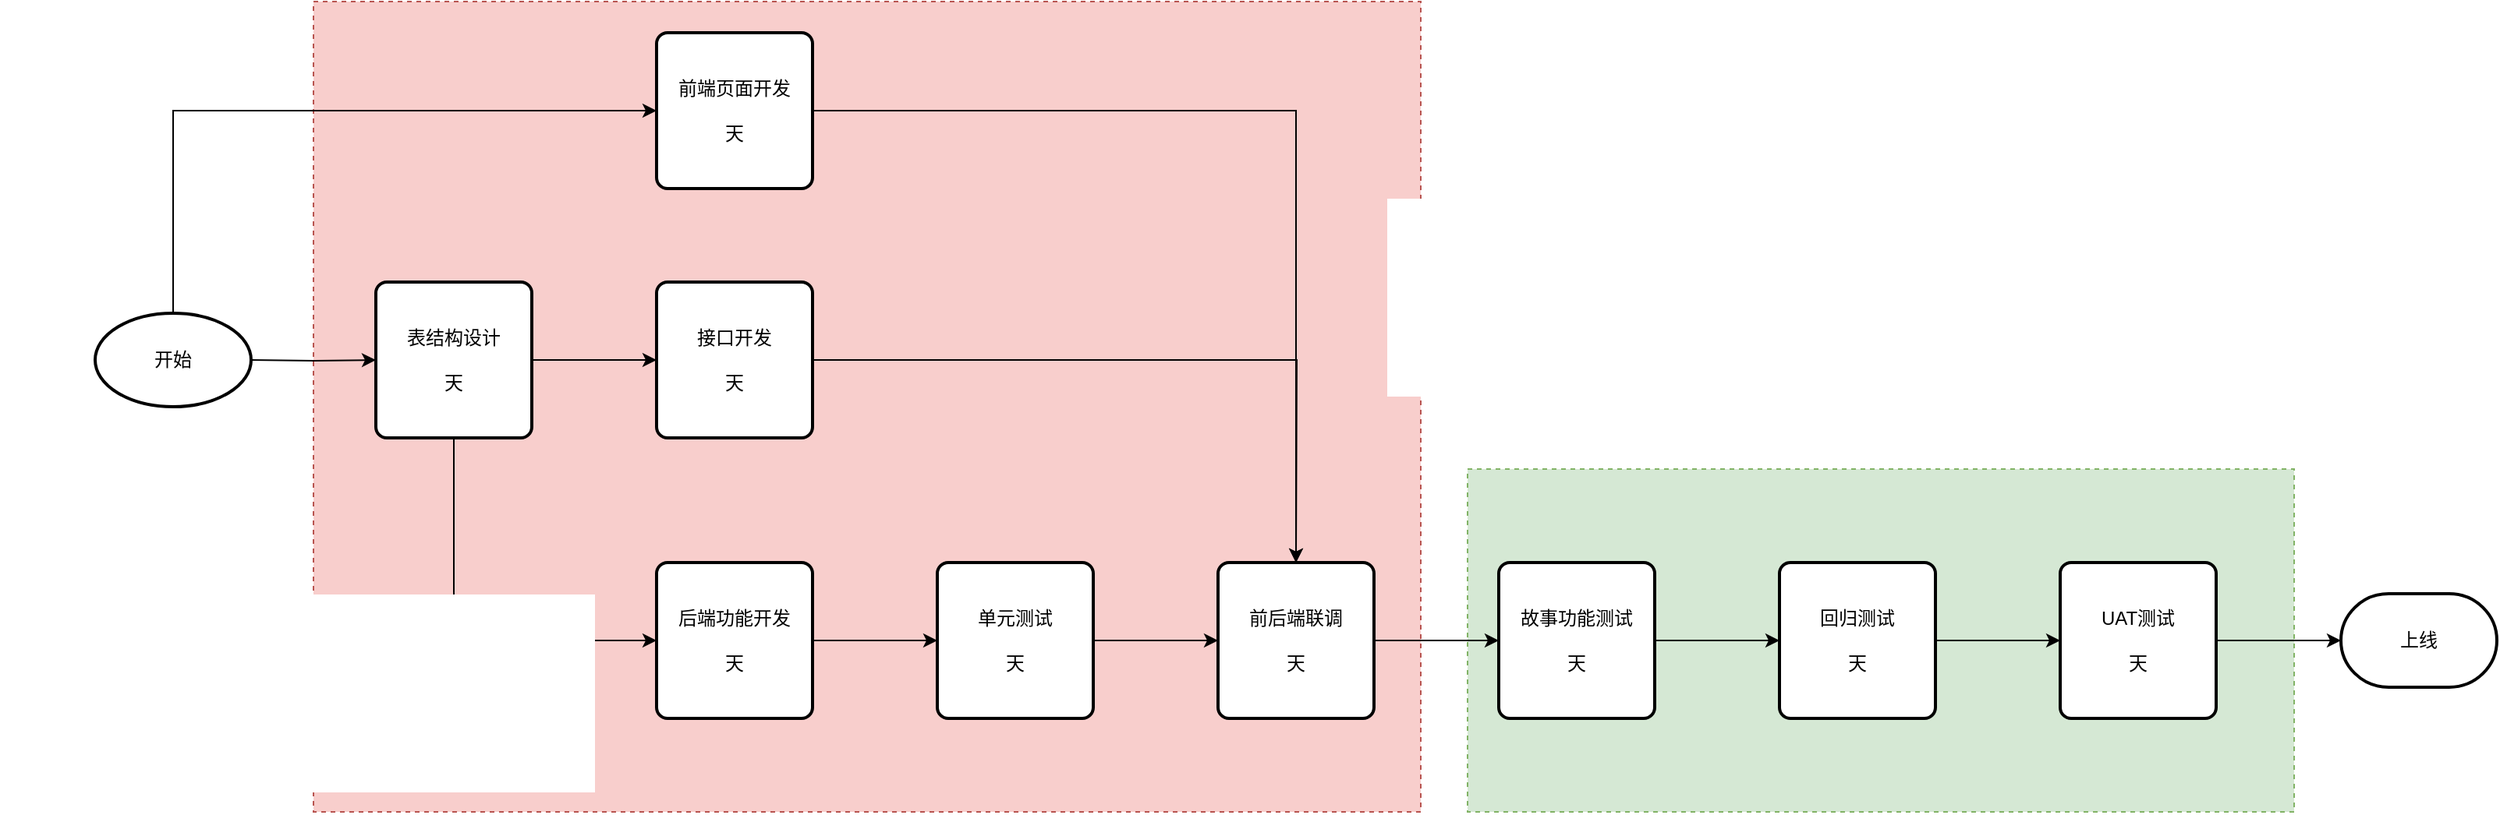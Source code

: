 <mxfile version="13.0.8" type="github" pages="8">
  <diagram id="vi_ECuAuSyeIwbxBarB6" name="图像中台模板">
    <mxGraphModel dx="1662" dy="762" grid="1" gridSize="10" guides="1" tooltips="1" connect="1" arrows="1" fold="1" page="1" pageScale="1" pageWidth="850" pageHeight="1100" math="0" shadow="0">
      <root>
        <mxCell id="0" />
        <mxCell id="1" parent="0" />
        <mxCell id="mSEuSrlhZHySXVAviKyT-46" value="" style="rounded=0;whiteSpace=wrap;html=1;dashed=1;fillColor=#d5e8d4;strokeColor=#82b366;" parent="1" vertex="1">
          <mxGeometry x="990" y="540" width="530" height="220" as="geometry" />
        </mxCell>
        <mxCell id="mSEuSrlhZHySXVAviKyT-45" value="" style="rounded=0;whiteSpace=wrap;html=1;dashed=1;fillColor=#f8cecc;strokeColor=#b85450;" parent="1" vertex="1">
          <mxGeometry x="250" y="240" width="710" height="520" as="geometry" />
        </mxCell>
        <mxCell id="mSEuSrlhZHySXVAviKyT-9" value="" style="edgeStyle=orthogonalEdgeStyle;rounded=0;orthogonalLoop=1;jettySize=auto;html=1;" parent="1" target="mSEuSrlhZHySXVAviKyT-8" edge="1">
          <mxGeometry relative="1" as="geometry">
            <mxPoint x="210" y="470" as="sourcePoint" />
          </mxGeometry>
        </mxCell>
        <mxCell id="mSEuSrlhZHySXVAviKyT-16" value="" style="edgeStyle=orthogonalEdgeStyle;rounded=0;orthogonalLoop=1;jettySize=auto;html=1;entryX=0;entryY=0.5;entryDx=0;entryDy=0;" parent="1" target="mSEuSrlhZHySXVAviKyT-14" edge="1">
          <mxGeometry relative="1" as="geometry">
            <mxPoint x="160" y="440" as="sourcePoint" />
            <mxPoint x="160" y="360" as="targetPoint" />
            <Array as="points">
              <mxPoint x="160" y="310" />
            </Array>
          </mxGeometry>
        </mxCell>
        <mxCell id="mSEuSrlhZHySXVAviKyT-11" value="" style="edgeStyle=orthogonalEdgeStyle;rounded=0;orthogonalLoop=1;jettySize=auto;html=1;" parent="1" source="mSEuSrlhZHySXVAviKyT-8" target="mSEuSrlhZHySXVAviKyT-10" edge="1">
          <mxGeometry relative="1" as="geometry" />
        </mxCell>
        <mxCell id="mSEuSrlhZHySXVAviKyT-20" value="" style="edgeStyle=orthogonalEdgeStyle;rounded=0;orthogonalLoop=1;jettySize=auto;html=1;entryX=0;entryY=0.5;entryDx=0;entryDy=0;" parent="1" source="mSEuSrlhZHySXVAviKyT-8" target="mSEuSrlhZHySXVAviKyT-17" edge="1">
          <mxGeometry relative="1" as="geometry">
            <mxPoint x="340" y="600" as="targetPoint" />
            <Array as="points">
              <mxPoint x="340" y="650" />
            </Array>
          </mxGeometry>
        </mxCell>
        <mxCell id="mSEuSrlhZHySXVAviKyT-8" value="表结构设计&lt;br&gt;&lt;br&gt;天" style="rounded=1;whiteSpace=wrap;html=1;absoluteArcSize=1;arcSize=14;strokeWidth=2;" parent="1" vertex="1">
          <mxGeometry x="290" y="420" width="100" height="100" as="geometry" />
        </mxCell>
        <mxCell id="mSEuSrlhZHySXVAviKyT-28" value="" style="edgeStyle=orthogonalEdgeStyle;rounded=0;orthogonalLoop=1;jettySize=auto;html=1;" parent="1" source="mSEuSrlhZHySXVAviKyT-10" edge="1">
          <mxGeometry relative="1" as="geometry">
            <mxPoint x="880" y="600" as="targetPoint" />
          </mxGeometry>
        </mxCell>
        <mxCell id="mSEuSrlhZHySXVAviKyT-10" value="接口开发&lt;br&gt;&lt;br&gt;天" style="rounded=1;whiteSpace=wrap;html=1;absoluteArcSize=1;arcSize=14;strokeWidth=2;" parent="1" vertex="1">
          <mxGeometry x="470" y="420" width="100" height="100" as="geometry" />
        </mxCell>
        <mxCell id="mSEuSrlhZHySXVAviKyT-22" value="" style="edgeStyle=orthogonalEdgeStyle;rounded=0;orthogonalLoop=1;jettySize=auto;html=1;" parent="1" source="mSEuSrlhZHySXVAviKyT-17" target="mSEuSrlhZHySXVAviKyT-21" edge="1">
          <mxGeometry relative="1" as="geometry" />
        </mxCell>
        <mxCell id="mSEuSrlhZHySXVAviKyT-17" value="后端功能开发&lt;br&gt;&lt;br&gt;天" style="rounded=1;whiteSpace=wrap;html=1;absoluteArcSize=1;arcSize=14;strokeWidth=2;" parent="1" vertex="1">
          <mxGeometry x="470" y="600" width="100" height="100" as="geometry" />
        </mxCell>
        <mxCell id="mSEuSrlhZHySXVAviKyT-24" value="" style="edgeStyle=orthogonalEdgeStyle;rounded=0;orthogonalLoop=1;jettySize=auto;html=1;" parent="1" source="mSEuSrlhZHySXVAviKyT-21" target="mSEuSrlhZHySXVAviKyT-23" edge="1">
          <mxGeometry relative="1" as="geometry" />
        </mxCell>
        <mxCell id="mSEuSrlhZHySXVAviKyT-21" value="单元测试&lt;br&gt;&lt;br&gt;天" style="rounded=1;whiteSpace=wrap;html=1;absoluteArcSize=1;arcSize=14;strokeWidth=2;" parent="1" vertex="1">
          <mxGeometry x="650" y="600" width="100" height="100" as="geometry" />
        </mxCell>
        <mxCell id="mSEuSrlhZHySXVAviKyT-32" value="" style="edgeStyle=orthogonalEdgeStyle;rounded=0;orthogonalLoop=1;jettySize=auto;html=1;" parent="1" source="mSEuSrlhZHySXVAviKyT-23" target="mSEuSrlhZHySXVAviKyT-31" edge="1">
          <mxGeometry relative="1" as="geometry" />
        </mxCell>
        <mxCell id="mSEuSrlhZHySXVAviKyT-23" value="前后端联调&lt;br&gt;&lt;br&gt;天" style="rounded=1;whiteSpace=wrap;html=1;absoluteArcSize=1;arcSize=14;strokeWidth=2;" parent="1" vertex="1">
          <mxGeometry x="830" y="600" width="100" height="100" as="geometry" />
        </mxCell>
        <mxCell id="mSEuSrlhZHySXVAviKyT-34" value="" style="edgeStyle=orthogonalEdgeStyle;rounded=0;orthogonalLoop=1;jettySize=auto;html=1;" parent="1" source="mSEuSrlhZHySXVAviKyT-31" target="mSEuSrlhZHySXVAviKyT-33" edge="1">
          <mxGeometry relative="1" as="geometry" />
        </mxCell>
        <mxCell id="mSEuSrlhZHySXVAviKyT-31" value="故事功能测试&lt;br&gt;&lt;br&gt;天" style="rounded=1;whiteSpace=wrap;html=1;absoluteArcSize=1;arcSize=14;strokeWidth=2;" parent="1" vertex="1">
          <mxGeometry x="1010" y="600" width="100" height="100" as="geometry" />
        </mxCell>
        <mxCell id="mSEuSrlhZHySXVAviKyT-36" value="" style="edgeStyle=orthogonalEdgeStyle;rounded=0;orthogonalLoop=1;jettySize=auto;html=1;" parent="1" source="mSEuSrlhZHySXVAviKyT-33" target="mSEuSrlhZHySXVAviKyT-35" edge="1">
          <mxGeometry relative="1" as="geometry" />
        </mxCell>
        <mxCell id="mSEuSrlhZHySXVAviKyT-33" value="回归测试&lt;br&gt;&lt;br&gt;天" style="rounded=1;whiteSpace=wrap;html=1;absoluteArcSize=1;arcSize=14;strokeWidth=2;" parent="1" vertex="1">
          <mxGeometry x="1190" y="600" width="100" height="100" as="geometry" />
        </mxCell>
        <mxCell id="mSEuSrlhZHySXVAviKyT-38" value="" style="edgeStyle=orthogonalEdgeStyle;rounded=0;orthogonalLoop=1;jettySize=auto;html=1;" parent="1" source="mSEuSrlhZHySXVAviKyT-35" edge="1">
          <mxGeometry relative="1" as="geometry">
            <mxPoint x="1550" y="650" as="targetPoint" />
          </mxGeometry>
        </mxCell>
        <mxCell id="mSEuSrlhZHySXVAviKyT-35" value="UAT测试&lt;br&gt;&lt;br&gt;天" style="rounded=1;whiteSpace=wrap;html=1;absoluteArcSize=1;arcSize=14;strokeWidth=2;" parent="1" vertex="1">
          <mxGeometry x="1370" y="600" width="100" height="100" as="geometry" />
        </mxCell>
        <mxCell id="mSEuSrlhZHySXVAviKyT-30" value="" style="edgeStyle=orthogonalEdgeStyle;rounded=0;orthogonalLoop=1;jettySize=auto;html=1;entryX=0.5;entryY=0;entryDx=0;entryDy=0;" parent="1" source="mSEuSrlhZHySXVAviKyT-14" target="mSEuSrlhZHySXVAviKyT-23" edge="1">
          <mxGeometry relative="1" as="geometry">
            <mxPoint x="470" y="310" as="targetPoint" />
          </mxGeometry>
        </mxCell>
        <mxCell id="mSEuSrlhZHySXVAviKyT-14" value="前端页面开发&lt;br&gt;&lt;br&gt;天" style="rounded=1;whiteSpace=wrap;html=1;absoluteArcSize=1;arcSize=14;strokeWidth=2;" parent="1" vertex="1">
          <mxGeometry x="470" y="260" width="100" height="100" as="geometry" />
        </mxCell>
        <mxCell id="mSEuSrlhZHySXVAviKyT-40" value="上线" style="strokeWidth=2;html=1;shape=mxgraph.flowchart.terminator;whiteSpace=wrap;" parent="1" vertex="1">
          <mxGeometry x="1550" y="620" width="100" height="60" as="geometry" />
        </mxCell>
        <mxCell id="mSEuSrlhZHySXVAviKyT-41" value="" style="strokeWidth=2;html=1;shape=mxgraph.flowchart.start_1;whiteSpace=wrap;opacity=0;" parent="1" vertex="1">
          <mxGeometry x="110" y="440" width="100" height="60" as="geometry" />
        </mxCell>
        <mxCell id="mSEuSrlhZHySXVAviKyT-42" value="" style="strokeWidth=2;html=1;shape=mxgraph.flowchart.start_1;whiteSpace=wrap;opacity=0;" parent="1" vertex="1">
          <mxGeometry x="50" y="700" width="100" height="60" as="geometry" />
        </mxCell>
        <mxCell id="mSEuSrlhZHySXVAviKyT-44" value="开始" style="strokeWidth=2;html=1;shape=mxgraph.flowchart.start_1;whiteSpace=wrap;" parent="1" vertex="1">
          <mxGeometry x="110" y="440" width="100" height="60" as="geometry" />
        </mxCell>
      </root>
    </mxGraphModel>
  </diagram>
  <diagram name="图像中台S8-关键路径" id="uw1MnFV3_wU8nCQIJe8Z">
    
    <mxGraphModel dx="1365" dy="568" grid="1" gridSize="10" guides="1" tooltips="1" connect="1" arrows="1" fold="1" page="1" pageScale="1" pageWidth="850" pageHeight="1100" math="0" shadow="0">
      
      <root>
        
        <mxCell id="7rw-223DVK3YXrerc9ex-0" />
        
        <mxCell id="7rw-223DVK3YXrerc9ex-1" parent="7rw-223DVK3YXrerc9ex-0" />
        
        <mxCell id="9tAzf9OihTmDscc2uQjQ-3" value="" style="rounded=0;whiteSpace=wrap;html=1;" vertex="1" parent="7rw-223DVK3YXrerc9ex-1">
          
          <mxGeometry x="280" y="1110" width="560" height="230" as="geometry" />
          
        </mxCell>
        
        <mxCell id="9tAzf9OihTmDscc2uQjQ-2" value="" style="rounded=0;whiteSpace=wrap;html=1;" vertex="1" parent="7rw-223DVK3YXrerc9ex-1">
          
          <mxGeometry x="995" y="1110" width="485" height="160" as="geometry" />
          
        </mxCell>
        
        <mxCell id="7rw-223DVK3YXrerc9ex-2" value="" style="rounded=0;whiteSpace=wrap;html=1;dashed=1;fillColor=#d5e8d4;strokeColor=#82b366;" vertex="1" parent="7rw-223DVK3YXrerc9ex-1">
          
          <mxGeometry x="990" y="360" width="550" height="330" as="geometry" />
          
        </mxCell>
        
        <mxCell id="7rw-223DVK3YXrerc9ex-3" value="" style="rounded=0;whiteSpace=wrap;html=1;dashed=1;fillColor=#f8cecc;strokeColor=#b85450;" vertex="1" parent="7rw-223DVK3YXrerc9ex-1">
          
          <mxGeometry x="290" y="270" width="650" height="450" as="geometry" />
          
        </mxCell>
        
        <mxCell id="7rw-223DVK3YXrerc9ex-4" value="" style="edgeStyle=orthogonalEdgeStyle;rounded=0;orthogonalLoop=1;jettySize=auto;html=1;" edge="1" parent="7rw-223DVK3YXrerc9ex-1" target="7rw-223DVK3YXrerc9ex-12">
          
          <mxGeometry relative="1" as="geometry">
            
            <mxPoint x="210" y="470" as="sourcePoint" />
            
            <mxPoint x="300" y="470" as="targetPoint" />
            
          </mxGeometry>
          
        </mxCell>
        
        <mxCell id="7rw-223DVK3YXrerc9ex-5" value="" style="edgeStyle=orthogonalEdgeStyle;rounded=0;orthogonalLoop=1;jettySize=auto;html=1;entryX=0;entryY=0.5;entryDx=0;entryDy=0;" edge="1" parent="7rw-223DVK3YXrerc9ex-1" target="7rw-223DVK3YXrerc9ex-24">
          
          <mxGeometry relative="1" as="geometry">
            
            <mxPoint x="160" y="440" as="sourcePoint" />
            
            <mxPoint x="160" y="360" as="targetPoint" />
            
            <Array as="points">
              
              <mxPoint x="160" y="330" />
              
            </Array>
            
          </mxGeometry>
          
        </mxCell>
        
        <mxCell id="7rw-223DVK3YXrerc9ex-12" value="后端接口功能开发&lt;br&gt;建军&lt;br&gt;&lt;br&gt;8.5 天" style="rounded=1;whiteSpace=wrap;html=1;absoluteArcSize=1;arcSize=14;strokeWidth=2;" vertex="1" parent="7rw-223DVK3YXrerc9ex-1">
          
          <mxGeometry x="430" y="420" width="140" height="100" as="geometry" />
          
        </mxCell>
        
        <mxCell id="7rw-223DVK3YXrerc9ex-13" value="" style="edgeStyle=orthogonalEdgeStyle;rounded=0;orthogonalLoop=1;jettySize=auto;html=1;exitX=1;exitY=0.5;exitDx=0;exitDy=0;" edge="1" parent="7rw-223DVK3YXrerc9ex-1" source="7rw-223DVK3YXrerc9ex-12" target="7rw-223DVK3YXrerc9ex-16">
          
          <mxGeometry relative="1" as="geometry">
            
            <mxPoint x="750" y="650" as="sourcePoint" />
            
          </mxGeometry>
          
        </mxCell>
        
        <mxCell id="7rw-223DVK3YXrerc9ex-15" value="" style="edgeStyle=orthogonalEdgeStyle;rounded=0;orthogonalLoop=1;jettySize=auto;html=1;" edge="1" parent="7rw-223DVK3YXrerc9ex-1" source="7rw-223DVK3YXrerc9ex-16" target="7rw-223DVK3YXrerc9ex-18">
          
          <mxGeometry relative="1" as="geometry" />
          
        </mxCell>
        
        <mxCell id="7rw-223DVK3YXrerc9ex-16" value="前后端联调&lt;br&gt;&lt;br&gt;1 天" style="rounded=1;whiteSpace=wrap;html=1;absoluteArcSize=1;arcSize=14;strokeWidth=2;" vertex="1" parent="7rw-223DVK3YXrerc9ex-1">
          
          <mxGeometry x="750" y="420" width="100" height="100" as="geometry" />
          
        </mxCell>
        
        <mxCell id="9tAzf9OihTmDscc2uQjQ-10" value="" style="edgeStyle=orthogonalEdgeStyle;rounded=0;orthogonalLoop=1;jettySize=auto;html=1;" edge="1" parent="7rw-223DVK3YXrerc9ex-1" source="7rw-223DVK3YXrerc9ex-18" target="9tAzf9OihTmDscc2uQjQ-9">
          
          <mxGeometry relative="1" as="geometry" />
          
        </mxCell>
        
        <mxCell id="7rw-223DVK3YXrerc9ex-18" value="最后一个故事功能测试&lt;br&gt;&lt;br&gt;1 天" style="rounded=1;whiteSpace=wrap;html=1;absoluteArcSize=1;arcSize=14;strokeWidth=2;" vertex="1" parent="7rw-223DVK3YXrerc9ex-1">
          
          <mxGeometry x="1030" y="420" width="100" height="100" as="geometry" />
          
        </mxCell>
        
        <mxCell id="9tAzf9OihTmDscc2uQjQ-14" value="" style="edgeStyle=orthogonalEdgeStyle;rounded=0;orthogonalLoop=1;jettySize=auto;html=1;" edge="1" parent="7rw-223DVK3YXrerc9ex-1" source="9tAzf9OihTmDscc2uQjQ-9">
          
          <mxGeometry relative="1" as="geometry">
            
            <mxPoint x="1390" y="470" as="targetPoint" />
            
          </mxGeometry>
          
        </mxCell>
        
        <mxCell id="9tAzf9OihTmDscc2uQjQ-9" value="回归 测试&lt;br&gt;2 天" style="rounded=1;whiteSpace=wrap;html=1;absoluteArcSize=1;arcSize=14;strokeWidth=2;" vertex="1" parent="7rw-223DVK3YXrerc9ex-1">
          
          <mxGeometry x="1210" y="420" width="100" height="100" as="geometry" />
          
        </mxCell>
        
        <mxCell id="7rw-223DVK3YXrerc9ex-20" value="全量回归测试（S8）&lt;br&gt;&lt;br&gt;5 天" style="rounded=1;whiteSpace=wrap;html=1;absoluteArcSize=1;arcSize=14;strokeWidth=2;" vertex="1" parent="7rw-223DVK3YXrerc9ex-1">
          
          <mxGeometry x="1570" y="530" width="100" height="100" as="geometry" />
          
        </mxCell>
        
        <mxCell id="7rw-223DVK3YXrerc9ex-23" value="" style="edgeStyle=orthogonalEdgeStyle;rounded=0;orthogonalLoop=1;jettySize=auto;html=1;entryX=0.5;entryY=0;entryDx=0;entryDy=0;" edge="1" parent="7rw-223DVK3YXrerc9ex-1" source="7rw-223DVK3YXrerc9ex-24" target="7rw-223DVK3YXrerc9ex-16">
          
          <mxGeometry relative="1" as="geometry">
            
            <mxPoint x="470" y="310" as="targetPoint" />
            
          </mxGeometry>
          
        </mxCell>
        
        <mxCell id="7rw-223DVK3YXrerc9ex-24" value="前端页面开发&lt;br&gt;永洁&lt;br&gt;&lt;br&gt;7 天" style="rounded=1;whiteSpace=wrap;html=1;absoluteArcSize=1;arcSize=14;strokeWidth=2;" vertex="1" parent="7rw-223DVK3YXrerc9ex-1">
          
          <mxGeometry x="420" y="280" width="150" height="100" as="geometry" />
          
        </mxCell>
        
        <mxCell id="7rw-223DVK3YXrerc9ex-25" value="S8上线&lt;br&gt;01/08&amp;nbsp;" style="strokeWidth=2;html=1;shape=mxgraph.flowchart.terminator;whiteSpace=wrap;" vertex="1" parent="7rw-223DVK3YXrerc9ex-1">
          
          <mxGeometry x="1570" y="440" width="100" height="60" as="geometry" />
          
        </mxCell>
        
        <mxCell id="7rw-223DVK3YXrerc9ex-26" value="" style="strokeWidth=2;html=1;shape=mxgraph.flowchart.start_1;whiteSpace=wrap;opacity=0;" vertex="1" parent="7rw-223DVK3YXrerc9ex-1">
          
          <mxGeometry x="110" y="440" width="100" height="60" as="geometry" />
          
        </mxCell>
        
        <mxCell id="7rw-223DVK3YXrerc9ex-27" value="" style="strokeWidth=2;html=1;shape=mxgraph.flowchart.start_1;whiteSpace=wrap;opacity=0;" vertex="1" parent="7rw-223DVK3YXrerc9ex-1">
          
          <mxGeometry x="50" y="700" width="100" height="60" as="geometry" />
          
        </mxCell>
        
        <mxCell id="7rw-223DVK3YXrerc9ex-28" value="开始" style="strokeWidth=2;html=1;shape=mxgraph.flowchart.start_1;whiteSpace=wrap;" vertex="1" parent="7rw-223DVK3YXrerc9ex-1">
          
          <mxGeometry x="110" y="440" width="100" height="60" as="geometry" />
          
        </mxCell>
        
        <mxCell id="UI6YtR78x3rQ6e3N98uO-0" value="性能测试&lt;br&gt;&lt;br&gt;这一次先不需要" style="rounded=1;whiteSpace=wrap;html=1;absoluteArcSize=1;arcSize=14;strokeWidth=2;" vertex="1" parent="7rw-223DVK3YXrerc9ex-1">
          
          <mxGeometry x="1360" y="1440" width="100" height="100" as="geometry" />
          
        </mxCell>
        
        <mxCell id="UI6YtR78x3rQ6e3N98uO-2" value="安全测试&lt;br&gt;&lt;br&gt;定期" style="rounded=1;whiteSpace=wrap;html=1;absoluteArcSize=1;arcSize=14;strokeWidth=2;" vertex="1" parent="7rw-223DVK3YXrerc9ex-1">
          
          <mxGeometry x="1350" y="1300" width="100" height="100" as="geometry" />
          
        </mxCell>
        
        <mxCell id="UI6YtR78x3rQ6e3N98uO-6" value="单元测试&lt;br&gt;&lt;br&gt;1.5 天" style="rounded=1;whiteSpace=wrap;html=1;absoluteArcSize=1;arcSize=14;strokeWidth=2;" vertex="1" parent="7rw-223DVK3YXrerc9ex-1">
          
          <mxGeometry x="1030" y="550" width="100" height="100" as="geometry" />
          
        </mxCell>
        
        <mxCell id="UI6YtR78x3rQ6e3N98uO-7" value="接口管理&lt;br&gt;建军&lt;br&gt;&lt;br&gt;4 天" style="rounded=1;whiteSpace=wrap;html=1;absoluteArcSize=1;arcSize=14;strokeWidth=2;" vertex="1" parent="7rw-223DVK3YXrerc9ex-1">
          
          <mxGeometry x="330" y="1190" width="120" height="100" as="geometry" />
          
        </mxCell>
        
        <mxCell id="UI6YtR78x3rQ6e3N98uO-10" value="人工审核无法匹配SKU&lt;br&gt;建军&lt;br&gt;&lt;br&gt;1.5 天" style="rounded=1;whiteSpace=wrap;html=1;absoluteArcSize=1;arcSize=14;strokeWidth=2;" vertex="1" parent="7rw-223DVK3YXrerc9ex-1">
          
          <mxGeometry x="490" y="1190" width="140" height="100" as="geometry" />
          
        </mxCell>
        
        <mxCell id="UI6YtR78x3rQ6e3N98uO-11" value="异常照片查看和权限&lt;br&gt;建军&lt;br&gt;&lt;br&gt;3 天" style="rounded=1;whiteSpace=wrap;html=1;absoluteArcSize=1;arcSize=14;strokeWidth=2;" vertex="1" parent="7rw-223DVK3YXrerc9ex-1">
          
          <mxGeometry x="670" y="1190" width="120" height="100" as="geometry" />
          
        </mxCell>
        
        <mxCell id="9tAzf9OihTmDscc2uQjQ-0" value="页面回归测试，范围&lt;br&gt;&lt;br&gt;每次都要人工审核，结果列表，批量导出&lt;br&gt;这一次的回归：创建竞品，侧边栏" style="rounded=1;whiteSpace=wrap;html=1;absoluteArcSize=1;arcSize=14;strokeWidth=2;" vertex="1" parent="7rw-223DVK3YXrerc9ex-1">
          
          <mxGeometry x="1020" y="1150" width="255" height="100" as="geometry" />
          
        </mxCell>
        
        <mxCell id="9tAzf9OihTmDscc2uQjQ-1" value="接口回归测试，范围&lt;br&gt;&lt;br&gt;大数据湖输出接口（已有3个，新增2个）&lt;br&gt;品览三合一&lt;br&gt;&lt;br&gt;接口字段，code码" style="rounded=1;whiteSpace=wrap;html=1;absoluteArcSize=1;arcSize=14;strokeWidth=2;" vertex="1" parent="7rw-223DVK3YXrerc9ex-1">
          
          <mxGeometry x="1020" y="1300" width="260" height="100" as="geometry" />
          
        </mxCell>
        
        <mxCell id="9tAzf9OihTmDscc2uQjQ-4" value="回归测试" style="text;html=1;strokeColor=none;fillColor=none;align=center;verticalAlign=middle;whiteSpace=wrap;rounded=0;" vertex="1" parent="7rw-223DVK3YXrerc9ex-1">
          
          <mxGeometry x="1010" y="1120" width="80" height="20" as="geometry" />
          
        </mxCell>
        
        <mxCell id="9tAzf9OihTmDscc2uQjQ-5" value="开发" style="text;html=1;strokeColor=none;fillColor=none;align=center;verticalAlign=middle;whiteSpace=wrap;rounded=0;" vertex="1" parent="7rw-223DVK3YXrerc9ex-1">
          
          <mxGeometry x="288" y="1130" width="80" height="20" as="geometry" />
          
        </mxCell>
        
        <mxCell id="9tAzf9OihTmDscc2uQjQ-6" value="数据测试，场景&lt;br&gt;&lt;br&gt;本品主数据，竞品主数据&lt;br&gt;有SKU，无SKU&lt;br&gt;品览三合一返回值&lt;br&gt;批量导出SKU（尤其），生动化" style="rounded=1;whiteSpace=wrap;html=1;absoluteArcSize=1;arcSize=14;strokeWidth=2;" vertex="1" parent="7rw-223DVK3YXrerc9ex-1">
          
          <mxGeometry x="1030" y="1420" width="270" height="110" as="geometry" />
          
        </mxCell>
        
        <mxCell id="9tAzf9OihTmDscc2uQjQ-15" value="" style="edgeStyle=orthogonalEdgeStyle;rounded=0;orthogonalLoop=1;jettySize=auto;html=1;" edge="1" parent="7rw-223DVK3YXrerc9ex-1" source="9tAzf9OihTmDscc2uQjQ-12" target="7rw-223DVK3YXrerc9ex-25">
          
          <mxGeometry relative="1" as="geometry" />
          
        </mxCell>
        
        <mxCell id="9tAzf9OihTmDscc2uQjQ-12" value="UAT 测试&lt;br&gt;测试，产品，业务&lt;br&gt;3 天" style="rounded=1;whiteSpace=wrap;html=1;absoluteArcSize=1;arcSize=14;strokeWidth=2;" vertex="1" parent="7rw-223DVK3YXrerc9ex-1">
          
          <mxGeometry x="1370" y="420" width="130" height="100" as="geometry" />
          
        </mxCell>
        
      </root>
      
    </mxGraphModel>
    
  </diagram>
  <diagram name="Copy of 图像中台S8-关键路径" id="TBVHi4z6zHGornp1RZuq">
    
    <mxGraphModel dx="1408" dy="748" grid="1" gridSize="10" guides="1" tooltips="1" connect="1" arrows="1" fold="1" page="1" pageScale="1" pageWidth="850" pageHeight="1100" math="0" shadow="0">
      
      <root>
        
        <mxCell id="4BLYjrkcPoJAttSHQsbW-0" />
        
        <mxCell id="4BLYjrkcPoJAttSHQsbW-1" parent="4BLYjrkcPoJAttSHQsbW-0" />
        
        <mxCell id="4BLYjrkcPoJAttSHQsbW-2" value="" style="rounded=0;whiteSpace=wrap;html=1;" parent="4BLYjrkcPoJAttSHQsbW-1" vertex="1">
          
          <mxGeometry x="320" y="770" width="560" height="230" as="geometry" />
          
        </mxCell>
        
        <mxCell id="4BLYjrkcPoJAttSHQsbW-3" value="" style="rounded=0;whiteSpace=wrap;html=1;" parent="4BLYjrkcPoJAttSHQsbW-1" vertex="1">
          
          <mxGeometry x="1035" y="770" width="485" height="160" as="geometry" />
          
        </mxCell>
        
        <mxCell id="4BLYjrkcPoJAttSHQsbW-4" value="" style="rounded=0;whiteSpace=wrap;html=1;dashed=1;fillColor=#d5e8d4;strokeColor=#82b366;" parent="4BLYjrkcPoJAttSHQsbW-1" vertex="1">
          
          <mxGeometry x="860" y="380" width="540" height="320" as="geometry" />
          
        </mxCell>
        
        <mxCell id="4BLYjrkcPoJAttSHQsbW-5" value="" style="rounded=0;whiteSpace=wrap;html=1;dashed=1;fillColor=#f8cecc;strokeColor=#b85450;" parent="4BLYjrkcPoJAttSHQsbW-1" vertex="1">
          
          <mxGeometry x="320" y="380" width="490" height="320" as="geometry" />
          
        </mxCell>
        
        <mxCell id="4BLYjrkcPoJAttSHQsbW-6" value="" style="edgeStyle=orthogonalEdgeStyle;rounded=0;orthogonalLoop=1;jettySize=auto;html=1;" parent="4BLYjrkcPoJAttSHQsbW-1" target="4BLYjrkcPoJAttSHQsbW-8" edge="1">
          
          <mxGeometry relative="1" as="geometry">
            
            <mxPoint x="210" y="470" as="sourcePoint" />
            
            <mxPoint x="300" y="470" as="targetPoint" />
            
          </mxGeometry>
          
        </mxCell>
        
        <mxCell id="4BLYjrkcPoJAttSHQsbW-7" value="" style="edgeStyle=orthogonalEdgeStyle;rounded=0;orthogonalLoop=1;jettySize=auto;html=1;entryX=0;entryY=0.5;entryDx=0;entryDy=0;exitX=1;exitY=0.5;exitDx=0;exitDy=0;exitPerimeter=0;" parent="4BLYjrkcPoJAttSHQsbW-1" source="4BLYjrkcPoJAttSHQsbW-22" target="4BLYjrkcPoJAttSHQsbW-18" edge="1">
          
          <mxGeometry relative="1" as="geometry">
            
            <mxPoint x="160" y="440" as="sourcePoint" />
            
            <mxPoint x="160" y="360" as="targetPoint" />
            
            <Array as="points">
              
              <mxPoint x="370" y="470" />
              
              <mxPoint x="370" y="610" />
              
            </Array>
            
          </mxGeometry>
          
        </mxCell>
        
        <mxCell id="4BLYjrkcPoJAttSHQsbW-8" value="后端接口功能开发&lt;br&gt;建军&lt;br&gt;&lt;br&gt;12 天" style="rounded=1;whiteSpace=wrap;html=1;absoluteArcSize=1;arcSize=14;strokeWidth=2;" parent="4BLYjrkcPoJAttSHQsbW-1" vertex="1">
          
          <mxGeometry x="430" y="420" width="140" height="100" as="geometry" />
          
        </mxCell>
        
        <mxCell id="4BLYjrkcPoJAttSHQsbW-9" value="" style="edgeStyle=orthogonalEdgeStyle;rounded=0;orthogonalLoop=1;jettySize=auto;html=1;exitX=1;exitY=0.5;exitDx=0;exitDy=0;" parent="4BLYjrkcPoJAttSHQsbW-1" source="4BLYjrkcPoJAttSHQsbW-8" target="4BLYjrkcPoJAttSHQsbW-11" edge="1">
          
          <mxGeometry relative="1" as="geometry">
            
            <mxPoint x="750" y="650" as="sourcePoint" />
            
          </mxGeometry>
          
        </mxCell>
        
        <mxCell id="4BLYjrkcPoJAttSHQsbW-10" value="" style="edgeStyle=orthogonalEdgeStyle;rounded=0;orthogonalLoop=1;jettySize=auto;html=1;" parent="4BLYjrkcPoJAttSHQsbW-1" source="4BLYjrkcPoJAttSHQsbW-11" target="4BLYjrkcPoJAttSHQsbW-13" edge="1">
          
          <mxGeometry relative="1" as="geometry" />
          
        </mxCell>
        
        <mxCell id="4BLYjrkcPoJAttSHQsbW-11" value="前后端联调&lt;br&gt;&lt;br&gt;2 天" style="rounded=1;whiteSpace=wrap;html=1;absoluteArcSize=1;arcSize=14;strokeWidth=2;" parent="4BLYjrkcPoJAttSHQsbW-1" vertex="1">
          
          <mxGeometry x="680" y="420" width="100" height="100" as="geometry" />
          
        </mxCell>
        
        <mxCell id="4BLYjrkcPoJAttSHQsbW-12" value="" style="edgeStyle=orthogonalEdgeStyle;rounded=0;orthogonalLoop=1;jettySize=auto;html=1;" parent="4BLYjrkcPoJAttSHQsbW-1" source="4BLYjrkcPoJAttSHQsbW-13" target="4BLYjrkcPoJAttSHQsbW-15" edge="1">
          
          <mxGeometry relative="1" as="geometry" />
          
        </mxCell>
        
        <mxCell id="4BLYjrkcPoJAttSHQsbW-13" value="最后一个故事功能测试&lt;br&gt;&lt;br&gt;1 天" style="rounded=1;whiteSpace=wrap;html=1;absoluteArcSize=1;arcSize=14;strokeWidth=2;" parent="4BLYjrkcPoJAttSHQsbW-1" vertex="1">
          
          <mxGeometry x="900" y="420" width="100" height="100" as="geometry" />
          
        </mxCell>
        
        <mxCell id="4BLYjrkcPoJAttSHQsbW-14" value="" style="edgeStyle=orthogonalEdgeStyle;rounded=0;orthogonalLoop=1;jettySize=auto;html=1;" parent="4BLYjrkcPoJAttSHQsbW-1" source="4BLYjrkcPoJAttSHQsbW-15" edge="1">
          
          <mxGeometry relative="1" as="geometry">
            
            <mxPoint x="1260" y="470" as="targetPoint" />
            
          </mxGeometry>
          
        </mxCell>
        
        <mxCell id="4BLYjrkcPoJAttSHQsbW-15" value="S8集成测试&lt;br&gt;3 天" style="rounded=1;whiteSpace=wrap;html=1;absoluteArcSize=1;arcSize=14;strokeWidth=2;" parent="4BLYjrkcPoJAttSHQsbW-1" vertex="1">
          
          <mxGeometry x="1080" y="420" width="100" height="100" as="geometry" />
          
        </mxCell>
        
        <mxCell id="4BLYjrkcPoJAttSHQsbW-16" value="全量回归测试（S8）&lt;br&gt;&lt;br&gt;5 天" style="rounded=1;whiteSpace=wrap;html=1;absoluteArcSize=1;arcSize=14;strokeWidth=2;" parent="4BLYjrkcPoJAttSHQsbW-1" vertex="1">
          
          <mxGeometry x="1580" y="730" width="100" height="100" as="geometry" />
          
        </mxCell>
        
        <mxCell id="4BLYjrkcPoJAttSHQsbW-17" value="" style="edgeStyle=orthogonalEdgeStyle;rounded=0;orthogonalLoop=1;jettySize=auto;html=1;entryX=0;entryY=0.5;entryDx=0;entryDy=0;" parent="4BLYjrkcPoJAttSHQsbW-1" source="4BLYjrkcPoJAttSHQsbW-18" target="4BLYjrkcPoJAttSHQsbW-11" edge="1">
          
          <mxGeometry relative="1" as="geometry">
            
            <mxPoint x="470" y="310" as="targetPoint" />
            
            <Array as="points">
              
              <mxPoint x="620" y="610" />
              
              <mxPoint x="620" y="470" />
              
            </Array>
            
          </mxGeometry>
          
        </mxCell>
        
        <mxCell id="4BLYjrkcPoJAttSHQsbW-18" value="前端页面开发&lt;br&gt;永洁&lt;br&gt;&lt;br&gt;11.5 天" style="rounded=1;whiteSpace=wrap;html=1;absoluteArcSize=1;arcSize=14;strokeWidth=2;" parent="4BLYjrkcPoJAttSHQsbW-1" vertex="1">
          
          <mxGeometry x="425" y="560" width="150" height="100" as="geometry" />
          
        </mxCell>
        
        <mxCell id="4BLYjrkcPoJAttSHQsbW-19" value="S8上线&lt;br&gt;01/15&amp;nbsp;" style="strokeWidth=2;html=1;shape=mxgraph.flowchart.terminator;whiteSpace=wrap;" parent="4BLYjrkcPoJAttSHQsbW-1" vertex="1">
          
          <mxGeometry x="1430" y="440" width="100" height="60" as="geometry" />
          
        </mxCell>
        
        <mxCell id="4BLYjrkcPoJAttSHQsbW-20" value="" style="strokeWidth=2;html=1;shape=mxgraph.flowchart.start_1;whiteSpace=wrap;opacity=0;" parent="4BLYjrkcPoJAttSHQsbW-1" vertex="1">
          
          <mxGeometry x="150" y="440" width="100" height="60" as="geometry" />
          
        </mxCell>
        
        <mxCell id="4BLYjrkcPoJAttSHQsbW-21" value="" style="strokeWidth=2;html=1;shape=mxgraph.flowchart.start_1;whiteSpace=wrap;opacity=0;" parent="4BLYjrkcPoJAttSHQsbW-1" vertex="1">
          
          <mxGeometry x="50" y="700" width="100" height="60" as="geometry" />
          
        </mxCell>
        
        <mxCell id="4BLYjrkcPoJAttSHQsbW-22" value="开始" style="strokeWidth=2;html=1;shape=mxgraph.flowchart.start_1;whiteSpace=wrap;" parent="4BLYjrkcPoJAttSHQsbW-1" vertex="1">
          
          <mxGeometry x="200" y="440" width="100" height="60" as="geometry" />
          
        </mxCell>
        
        <mxCell id="4BLYjrkcPoJAttSHQsbW-23" value="性能测试&lt;br&gt;&lt;br&gt;这一次先不需要" style="rounded=1;whiteSpace=wrap;html=1;absoluteArcSize=1;arcSize=14;strokeWidth=2;" parent="4BLYjrkcPoJAttSHQsbW-1" vertex="1">
          
          <mxGeometry x="1400" y="1100" width="100" height="100" as="geometry" />
          
        </mxCell>
        
        <mxCell id="4BLYjrkcPoJAttSHQsbW-24" value="安全测试&lt;br&gt;&lt;br&gt;定期" style="rounded=1;whiteSpace=wrap;html=1;absoluteArcSize=1;arcSize=14;strokeWidth=2;" parent="4BLYjrkcPoJAttSHQsbW-1" vertex="1">
          
          <mxGeometry x="1390" y="960" width="100" height="100" as="geometry" />
          
        </mxCell>
        
        <mxCell id="4BLYjrkcPoJAttSHQsbW-25" value="单元测试&lt;br&gt;&lt;br&gt;1.5 天" style="rounded=1;whiteSpace=wrap;html=1;absoluteArcSize=1;arcSize=14;strokeWidth=2;" parent="4BLYjrkcPoJAttSHQsbW-1" vertex="1">
          
          <mxGeometry x="900" y="550" width="100" height="100" as="geometry" />
          
        </mxCell>
        
        <mxCell id="4BLYjrkcPoJAttSHQsbW-26" value="接口管理&lt;br&gt;建军&lt;br&gt;&lt;br&gt;4 天" style="rounded=1;whiteSpace=wrap;html=1;absoluteArcSize=1;arcSize=14;strokeWidth=2;" parent="4BLYjrkcPoJAttSHQsbW-1" vertex="1">
          
          <mxGeometry x="370" y="850" width="120" height="100" as="geometry" />
          
        </mxCell>
        
        <mxCell id="4BLYjrkcPoJAttSHQsbW-27" value="人工审核无法匹配SKU&lt;br&gt;建军&lt;br&gt;&lt;br&gt;1.5 天" style="rounded=1;whiteSpace=wrap;html=1;absoluteArcSize=1;arcSize=14;strokeWidth=2;" parent="4BLYjrkcPoJAttSHQsbW-1" vertex="1">
          
          <mxGeometry x="530" y="850" width="140" height="100" as="geometry" />
          
        </mxCell>
        
        <mxCell id="4BLYjrkcPoJAttSHQsbW-28" value="异常照片查看和权限&lt;br&gt;建军&lt;br&gt;&lt;br&gt;3 天" style="rounded=1;whiteSpace=wrap;html=1;absoluteArcSize=1;arcSize=14;strokeWidth=2;" parent="4BLYjrkcPoJAttSHQsbW-1" vertex="1">
          
          <mxGeometry x="710" y="850" width="120" height="100" as="geometry" />
          
        </mxCell>
        
        <mxCell id="4BLYjrkcPoJAttSHQsbW-29" value="S8集成测试范围&lt;br&gt;&lt;br&gt;人工审核（详情，列表）&lt;br&gt;结果（详情，列表）&lt;br&gt;批量导出&lt;br&gt;创建竞品，侧边栏&lt;br&gt;登陆&lt;br&gt;技术报表&lt;br&gt;接口开关" style="rounded=1;whiteSpace=wrap;html=1;absoluteArcSize=1;arcSize=14;strokeWidth=2;" parent="4BLYjrkcPoJAttSHQsbW-1" vertex="1">
          
          <mxGeometry x="1045" y="540" width="180" height="140" as="geometry" />
          
        </mxCell>
        
        <mxCell id="4BLYjrkcPoJAttSHQsbW-30" value="接口回归测试，范围&lt;br&gt;&lt;br&gt;大数据湖输出接口（已有3个，新增2个）&lt;br&gt;品览三合一&lt;br&gt;&lt;br&gt;接口字段，code码" style="rounded=1;whiteSpace=wrap;html=1;absoluteArcSize=1;arcSize=14;strokeWidth=2;" parent="4BLYjrkcPoJAttSHQsbW-1" vertex="1">
          
          <mxGeometry x="1060" y="960" width="260" height="100" as="geometry" />
          
        </mxCell>
        
        <mxCell id="4BLYjrkcPoJAttSHQsbW-31" value="回归测试" style="text;html=1;strokeColor=none;fillColor=none;align=center;verticalAlign=middle;whiteSpace=wrap;rounded=0;" parent="4BLYjrkcPoJAttSHQsbW-1" vertex="1">
          
          <mxGeometry x="1050" y="780" width="80" height="20" as="geometry" />
          
        </mxCell>
        
        <mxCell id="4BLYjrkcPoJAttSHQsbW-32" value="开发" style="text;html=1;strokeColor=none;fillColor=none;align=center;verticalAlign=middle;whiteSpace=wrap;rounded=0;" parent="4BLYjrkcPoJAttSHQsbW-1" vertex="1">
          
          <mxGeometry x="328" y="790" width="80" height="20" as="geometry" />
          
        </mxCell>
        
        <mxCell id="4BLYjrkcPoJAttSHQsbW-33" value="数据测试，场景&lt;br&gt;&lt;br&gt;本品主数据，竞品主数据&lt;br&gt;有SKU，无SKU&lt;br&gt;品览三合一返回值&lt;br&gt;批量导出SKU（尤其），生动化" style="rounded=1;whiteSpace=wrap;html=1;absoluteArcSize=1;arcSize=14;strokeWidth=2;" parent="4BLYjrkcPoJAttSHQsbW-1" vertex="1">
          
          <mxGeometry x="1070" y="1080" width="270" height="110" as="geometry" />
          
        </mxCell>
        
        <mxCell id="4BLYjrkcPoJAttSHQsbW-34" value="" style="edgeStyle=orthogonalEdgeStyle;rounded=0;orthogonalLoop=1;jettySize=auto;html=1;" parent="4BLYjrkcPoJAttSHQsbW-1" source="4BLYjrkcPoJAttSHQsbW-35" target="4BLYjrkcPoJAttSHQsbW-19" edge="1">
          
          <mxGeometry relative="1" as="geometry" />
          
        </mxCell>
        
        <mxCell id="4BLYjrkcPoJAttSHQsbW-35" value="UAT 测试&lt;br&gt;测试，产品，业务&lt;br&gt;3 天" style="rounded=1;whiteSpace=wrap;html=1;absoluteArcSize=1;arcSize=14;strokeWidth=2;" parent="4BLYjrkcPoJAttSHQsbW-1" vertex="1">
          
          <mxGeometry x="1240" y="420" width="130" height="100" as="geometry" />
          
        </mxCell>
        
        <mxCell id="BQqNFSNedZ1BPkakPyhP-0" value="Text" style="text;html=1;align=center;verticalAlign=middle;resizable=0;points=[];;autosize=1;" parent="4BLYjrkcPoJAttSHQsbW-1" vertex="1">
          
          <mxGeometry x="1193" y="297" width="40" height="20" as="geometry" />
          
        </mxCell>
        
      </root>
      
    </mxGraphModel>
    
  </diagram>
  <diagram name="图像中台S9-关键路径" id="IHmy6K09v-xSO7LyzWqX">
    
    <mxGraphModel dx="854" dy="556" grid="1" gridSize="10" guides="1" tooltips="1" connect="1" arrows="1" fold="1" page="1" pageScale="1" pageWidth="850" pageHeight="1100" math="0" shadow="0">
      
      <root>
        
        <mxCell id="Nh8YSCy4u_y62_jqUAly-0" />
        
        <mxCell id="Nh8YSCy4u_y62_jqUAly-1" parent="Nh8YSCy4u_y62_jqUAly-0" />
        
        <mxCell id="Nh8YSCy4u_y62_jqUAly-4" value="" style="rounded=0;whiteSpace=wrap;html=1;dashed=1;fillColor=#d5e8d4;strokeColor=#82b366;" parent="Nh8YSCy4u_y62_jqUAly-1" vertex="1">
          
          <mxGeometry x="860" y="380" width="540" height="320" as="geometry" />
          
        </mxCell>
        
        <mxCell id="Nh8YSCy4u_y62_jqUAly-5" value="" style="rounded=0;whiteSpace=wrap;html=1;dashed=1;fillColor=#f8cecc;strokeColor=#b85450;" parent="Nh8YSCy4u_y62_jqUAly-1" vertex="1">
          
          <mxGeometry x="320" y="380" width="490" height="460" as="geometry" />
          
        </mxCell>
        
        <mxCell id="Nh8YSCy4u_y62_jqUAly-6" value="" style="edgeStyle=orthogonalEdgeStyle;rounded=0;orthogonalLoop=1;jettySize=auto;html=1;" parent="Nh8YSCy4u_y62_jqUAly-1" target="Nh8YSCy4u_y62_jqUAly-8" edge="1">
          
          <mxGeometry relative="1" as="geometry">
            
            <mxPoint x="210" y="470" as="sourcePoint" />
            
            <mxPoint x="300" y="470" as="targetPoint" />
            
          </mxGeometry>
          
        </mxCell>
        
        <mxCell id="Nh8YSCy4u_y62_jqUAly-7" value="" style="edgeStyle=orthogonalEdgeStyle;rounded=0;orthogonalLoop=1;jettySize=auto;html=1;entryX=0;entryY=0.5;entryDx=0;entryDy=0;exitX=1;exitY=0.5;exitDx=0;exitDy=0;exitPerimeter=0;" parent="Nh8YSCy4u_y62_jqUAly-1" source="Nh8YSCy4u_y62_jqUAly-22" target="Nh8YSCy4u_y62_jqUAly-18" edge="1">
          
          <mxGeometry relative="1" as="geometry">
            
            <mxPoint x="160" y="440" as="sourcePoint" />
            
            <mxPoint x="160" y="360" as="targetPoint" />
            
            <Array as="points">
              
              <mxPoint x="370" y="470" />
              
              <mxPoint x="370" y="610" />
              
            </Array>
            
          </mxGeometry>
          
        </mxCell>
        
        <mxCell id="Nh8YSCy4u_y62_jqUAly-8" value="后端开发&lt;br&gt;&lt;br&gt;5.5 天" style="rounded=1;whiteSpace=wrap;html=1;absoluteArcSize=1;arcSize=14;strokeWidth=2;" parent="Nh8YSCy4u_y62_jqUAly-1" vertex="1">
          
          <mxGeometry x="430" y="420" width="140" height="100" as="geometry" />
          
        </mxCell>
        
        <mxCell id="Nh8YSCy4u_y62_jqUAly-9" value="" style="edgeStyle=orthogonalEdgeStyle;rounded=0;orthogonalLoop=1;jettySize=auto;html=1;exitX=1;exitY=0.5;exitDx=0;exitDy=0;" parent="Nh8YSCy4u_y62_jqUAly-1" source="Nh8YSCy4u_y62_jqUAly-8" target="Nh8YSCy4u_y62_jqUAly-11" edge="1">
          
          <mxGeometry relative="1" as="geometry">
            
            <mxPoint x="750" y="650" as="sourcePoint" />
            
          </mxGeometry>
          
        </mxCell>
        
        <mxCell id="Nh8YSCy4u_y62_jqUAly-10" value="" style="edgeStyle=orthogonalEdgeStyle;rounded=0;orthogonalLoop=1;jettySize=auto;html=1;" parent="Nh8YSCy4u_y62_jqUAly-1" source="Nh8YSCy4u_y62_jqUAly-11" target="Nh8YSCy4u_y62_jqUAly-13" edge="1">
          
          <mxGeometry relative="1" as="geometry" />
          
        </mxCell>
        
        <mxCell id="Nh8YSCy4u_y62_jqUAly-11" value="前后端联调&lt;br&gt;&lt;br&gt;1 天" style="rounded=1;whiteSpace=wrap;html=1;absoluteArcSize=1;arcSize=14;strokeWidth=2;" parent="Nh8YSCy4u_y62_jqUAly-1" vertex="1">
          
          <mxGeometry x="680" y="420" width="100" height="100" as="geometry" />
          
        </mxCell>
        
        <mxCell id="Nh8YSCy4u_y62_jqUAly-12" value="" style="edgeStyle=orthogonalEdgeStyle;rounded=0;orthogonalLoop=1;jettySize=auto;html=1;" parent="Nh8YSCy4u_y62_jqUAly-1" source="Nh8YSCy4u_y62_jqUAly-13" target="Nh8YSCy4u_y62_jqUAly-15" edge="1">
          
          <mxGeometry relative="1" as="geometry" />
          
        </mxCell>
        
        <mxCell id="Nh8YSCy4u_y62_jqUAly-13" value="最后一个故事功能测试&lt;br&gt;&lt;br&gt;1 天" style="rounded=1;whiteSpace=wrap;html=1;absoluteArcSize=1;arcSize=14;strokeWidth=2;" parent="Nh8YSCy4u_y62_jqUAly-1" vertex="1">
          
          <mxGeometry x="900" y="420" width="100" height="100" as="geometry" />
          
        </mxCell>
        
        <mxCell id="Nh8YSCy4u_y62_jqUAly-14" value="" style="edgeStyle=orthogonalEdgeStyle;rounded=0;orthogonalLoop=1;jettySize=auto;html=1;" parent="Nh8YSCy4u_y62_jqUAly-1" source="Nh8YSCy4u_y62_jqUAly-15" edge="1">
          
          <mxGeometry relative="1" as="geometry">
            
            <mxPoint x="1260" y="470" as="targetPoint" />
            
          </mxGeometry>
          
        </mxCell>
        
        <mxCell id="Nh8YSCy4u_y62_jqUAly-15" value="S8集成测试&lt;br&gt;1 天" style="rounded=1;whiteSpace=wrap;html=1;absoluteArcSize=1;arcSize=14;strokeWidth=2;" parent="Nh8YSCy4u_y62_jqUAly-1" vertex="1">
          
          <mxGeometry x="1080" y="420" width="100" height="100" as="geometry" />
          
        </mxCell>
        
        <mxCell id="Nh8YSCy4u_y62_jqUAly-17" value="" style="edgeStyle=orthogonalEdgeStyle;rounded=0;orthogonalLoop=1;jettySize=auto;html=1;entryX=0;entryY=0.5;entryDx=0;entryDy=0;" parent="Nh8YSCy4u_y62_jqUAly-1" source="Nh8YSCy4u_y62_jqUAly-18" target="Nh8YSCy4u_y62_jqUAly-11" edge="1">
          
          <mxGeometry relative="1" as="geometry">
            
            <mxPoint x="470" y="310" as="targetPoint" />
            
            <Array as="points">
              
              <mxPoint x="620" y="610" />
              
              <mxPoint x="620" y="470" />
              
            </Array>
            
          </mxGeometry>
          
        </mxCell>
        
        <mxCell id="Nh8YSCy4u_y62_jqUAly-18" value="前端开发&lt;br&gt;5 天" style="rounded=1;whiteSpace=wrap;html=1;absoluteArcSize=1;arcSize=14;strokeWidth=2;" parent="Nh8YSCy4u_y62_jqUAly-1" vertex="1">
          
          <mxGeometry x="425" y="560" width="150" height="100" as="geometry" />
          
        </mxCell>
        
        <mxCell id="Nh8YSCy4u_y62_jqUAly-19" value="S9上线&lt;br&gt;02/12&amp;nbsp;" style="strokeWidth=2;html=1;shape=mxgraph.flowchart.terminator;whiteSpace=wrap;" parent="Nh8YSCy4u_y62_jqUAly-1" vertex="1">
          
          <mxGeometry x="1430" y="440" width="100" height="60" as="geometry" />
          
        </mxCell>
        
        <mxCell id="Nh8YSCy4u_y62_jqUAly-20" value="" style="strokeWidth=2;html=1;shape=mxgraph.flowchart.start_1;whiteSpace=wrap;opacity=0;" parent="Nh8YSCy4u_y62_jqUAly-1" vertex="1">
          
          <mxGeometry x="150" y="440" width="100" height="60" as="geometry" />
          
        </mxCell>
        
        <mxCell id="Nh8YSCy4u_y62_jqUAly-21" value="" style="strokeWidth=2;html=1;shape=mxgraph.flowchart.start_1;whiteSpace=wrap;opacity=0;" parent="Nh8YSCy4u_y62_jqUAly-1" vertex="1">
          
          <mxGeometry x="50" y="700" width="100" height="60" as="geometry" />
          
        </mxCell>
        
        <mxCell id="Nh8YSCy4u_y62_jqUAly-39" value="" style="edgeStyle=orthogonalEdgeStyle;rounded=0;orthogonalLoop=1;jettySize=auto;html=1;entryX=0;entryY=0.5;entryDx=0;entryDy=0;" parent="Nh8YSCy4u_y62_jqUAly-1" source="Nh8YSCy4u_y62_jqUAly-22" target="Nh8YSCy4u_y62_jqUAly-37" edge="1">
          
          <mxGeometry relative="1" as="geometry">
            
            <mxPoint x="250" y="580" as="targetPoint" />
            
            <Array as="points">
              
              <mxPoint x="370" y="470" />
              
              <mxPoint x="370" y="750" />
              
            </Array>
            
          </mxGeometry>
          
        </mxCell>
        
        <mxCell id="Nh8YSCy4u_y62_jqUAly-22" value="开始" style="strokeWidth=2;html=1;shape=mxgraph.flowchart.start_1;whiteSpace=wrap;" parent="Nh8YSCy4u_y62_jqUAly-1" vertex="1">
          
          <mxGeometry x="200" y="440" width="100" height="60" as="geometry" />
          
        </mxCell>
        
        <mxCell id="Nh8YSCy4u_y62_jqUAly-29" value="S9集成测试范围&lt;br&gt;&lt;br&gt;人工审核（详情，列表）&lt;br&gt;结果（详情，列表）&lt;br&gt;批量导出&lt;br&gt;本品管理，竞品管理" style="rounded=1;whiteSpace=wrap;html=1;absoluteArcSize=1;arcSize=14;strokeWidth=2;" parent="Nh8YSCy4u_y62_jqUAly-1" vertex="1">
          
          <mxGeometry x="1045" y="540" width="180" height="140" as="geometry" />
          
        </mxCell>
        
        <mxCell id="Nh8YSCy4u_y62_jqUAly-34" value="" style="edgeStyle=orthogonalEdgeStyle;rounded=0;orthogonalLoop=1;jettySize=auto;html=1;" parent="Nh8YSCy4u_y62_jqUAly-1" source="Nh8YSCy4u_y62_jqUAly-35" target="Nh8YSCy4u_y62_jqUAly-19" edge="1">
          
          <mxGeometry relative="1" as="geometry" />
          
        </mxCell>
        
        <mxCell id="Nh8YSCy4u_y62_jqUAly-35" value="UAT 测试&lt;br&gt;测试，产品&lt;br&gt;1 天" style="rounded=1;whiteSpace=wrap;html=1;absoluteArcSize=1;arcSize=14;strokeWidth=2;" parent="Nh8YSCy4u_y62_jqUAly-1" vertex="1">
          
          <mxGeometry x="1240" y="420" width="130" height="100" as="geometry" />
          
        </mxCell>
        
        <mxCell id="Nh8YSCy4u_y62_jqUAly-37" value="前端调研&lt;br&gt;&lt;br&gt;4 天" style="rounded=1;whiteSpace=wrap;html=1;absoluteArcSize=1;arcSize=14;strokeWidth=2;" parent="Nh8YSCy4u_y62_jqUAly-1" vertex="1">
          
          <mxGeometry x="425" y="700" width="150" height="100" as="geometry" />
          
        </mxCell>
        
      </root>
      
    </mxGraphModel>
    
  </diagram>
  <diagram name="图像中台S10-关键路径" id="ZOVvXyg_6TlabxcKM8Xw">
    
    <mxGraphModel dx="1662" dy="839" grid="1" gridSize="10" guides="1" tooltips="1" connect="1" arrows="1" fold="1" page="1" pageScale="1" pageWidth="850" pageHeight="1100" math="0" shadow="0">
      
      <root>
        
        <mxCell id="ViEyEU2S0G6ttFKjN_TM-0" />
        
        <mxCell id="ViEyEU2S0G6ttFKjN_TM-1" parent="ViEyEU2S0G6ttFKjN_TM-0" />
        
        <mxCell id="ViEyEU2S0G6ttFKjN_TM-2" value="" style="rounded=0;whiteSpace=wrap;html=1;dashed=1;fillColor=#d5e8d4;strokeColor=#82b366;" parent="ViEyEU2S0G6ttFKjN_TM-1" vertex="1">
          
          <mxGeometry x="940" y="380" width="540" height="320" as="geometry" />
          
        </mxCell>
        
        <mxCell id="ViEyEU2S0G6ttFKjN_TM-3" value="" style="rounded=0;whiteSpace=wrap;html=1;dashed=1;fillColor=#f8cecc;strokeColor=#b85450;" parent="ViEyEU2S0G6ttFKjN_TM-1" vertex="1">
          
          <mxGeometry x="470" y="380" width="440" height="680" as="geometry" />
          
        </mxCell>
        
        <mxCell id="ViEyEU2S0G6ttFKjN_TM-4" value="" style="edgeStyle=orthogonalEdgeStyle;rounded=0;orthogonalLoop=1;jettySize=auto;html=1;" parent="ViEyEU2S0G6ttFKjN_TM-1" source="ViEyEU2S0G6ttFKjN_TM-20" target="ViEyEU2S0G6ttFKjN_TM-6" edge="1">
          
          <mxGeometry relative="1" as="geometry">
            
            <mxPoint x="330" y="470" as="sourcePoint" />
            
            <mxPoint x="420" y="470" as="targetPoint" />
            
          </mxGeometry>
          
        </mxCell>
        
        <mxCell id="ViEyEU2S0G6ttFKjN_TM-5" value="" style="edgeStyle=orthogonalEdgeStyle;rounded=0;orthogonalLoop=1;jettySize=auto;html=1;entryX=0;entryY=0.5;entryDx=0;entryDy=0;exitX=1;exitY=0.5;exitDx=0;exitDy=0;exitPerimeter=0;" parent="ViEyEU2S0G6ttFKjN_TM-1" source="ViEyEU2S0G6ttFKjN_TM-20" target="ViEyEU2S0G6ttFKjN_TM-15" edge="1">
          
          <mxGeometry relative="1" as="geometry">
            
            <mxPoint x="280" y="440" as="sourcePoint" />
            
            <mxPoint x="280" y="360" as="targetPoint" />
            
            <Array as="points">
              
              <mxPoint x="490" y="470" />
              
              <mxPoint x="490" y="610" />
              
            </Array>
            
          </mxGeometry>
          
        </mxCell>
        
        <mxCell id="ViEyEU2S0G6ttFKjN_TM-6" value="后端开发&lt;br&gt;&lt;br&gt;21 天" style="rounded=1;whiteSpace=wrap;html=1;absoluteArcSize=1;arcSize=14;strokeWidth=2;" parent="ViEyEU2S0G6ttFKjN_TM-1" vertex="1">
          
          <mxGeometry x="550" y="420" width="140" height="100" as="geometry" />
          
        </mxCell>
        
        <mxCell id="ViEyEU2S0G6ttFKjN_TM-7" value="" style="edgeStyle=orthogonalEdgeStyle;rounded=0;orthogonalLoop=1;jettySize=auto;html=1;exitX=1;exitY=0.5;exitDx=0;exitDy=0;" parent="ViEyEU2S0G6ttFKjN_TM-1" source="ViEyEU2S0G6ttFKjN_TM-6" target="ViEyEU2S0G6ttFKjN_TM-9" edge="1">
          
          <mxGeometry relative="1" as="geometry">
            
            <mxPoint x="870" y="650" as="sourcePoint" />
            
          </mxGeometry>
          
        </mxCell>
        
        <mxCell id="ViEyEU2S0G6ttFKjN_TM-8" value="" style="edgeStyle=orthogonalEdgeStyle;rounded=0;orthogonalLoop=1;jettySize=auto;html=1;" parent="ViEyEU2S0G6ttFKjN_TM-1" source="ViEyEU2S0G6ttFKjN_TM-9" target="ViEyEU2S0G6ttFKjN_TM-11" edge="1">
          
          <mxGeometry relative="1" as="geometry" />
          
        </mxCell>
        
        <mxCell id="ViEyEU2S0G6ttFKjN_TM-28" value="" style="edgeStyle=orthogonalEdgeStyle;rounded=0;orthogonalLoop=1;jettySize=auto;html=1;entryX=0.5;entryY=0;entryDx=0;entryDy=0;" parent="ViEyEU2S0G6ttFKjN_TM-1" source="ViEyEU2S0G6ttFKjN_TM-9" target="ViEyEU2S0G6ttFKjN_TM-27" edge="1">
          
          <mxGeometry relative="1" as="geometry">
            
            <Array as="points">
              
              <mxPoint x="930" y="470" />
              
            </Array>
            
          </mxGeometry>
          
        </mxCell>
        
        <mxCell id="ViEyEU2S0G6ttFKjN_TM-9" value="最后一个故事前后端联调&lt;br&gt;&lt;br&gt;&amp;nbsp;2 天" style="rounded=1;whiteSpace=wrap;html=1;absoluteArcSize=1;arcSize=14;strokeWidth=2;" parent="ViEyEU2S0G6ttFKjN_TM-1" vertex="1">
          
          <mxGeometry x="780" y="420" width="100" height="100" as="geometry" />
          
        </mxCell>
        
        <mxCell id="ViEyEU2S0G6ttFKjN_TM-27" value="&lt;b&gt;首页性能测试和调优&lt;/b&gt;&lt;br&gt;&lt;br&gt;？？ 天" style="rounded=1;whiteSpace=wrap;html=1;absoluteArcSize=1;arcSize=14;strokeWidth=2;" parent="ViEyEU2S0G6ttFKjN_TM-1" vertex="1">
          
          <mxGeometry x="870" y="560" width="120" height="100" as="geometry" />
          
        </mxCell>
        
        <mxCell id="ViEyEU2S0G6ttFKjN_TM-10" value="" style="edgeStyle=orthogonalEdgeStyle;rounded=0;orthogonalLoop=1;jettySize=auto;html=1;" parent="ViEyEU2S0G6ttFKjN_TM-1" source="ViEyEU2S0G6ttFKjN_TM-11" target="ViEyEU2S0G6ttFKjN_TM-13" edge="1">
          
          <mxGeometry relative="1" as="geometry" />
          
        </mxCell>
        
        <mxCell id="ViEyEU2S0G6ttFKjN_TM-11" value="最后一个故事功能测试&lt;br&gt;&lt;br&gt;0.5 天" style="rounded=1;whiteSpace=wrap;html=1;absoluteArcSize=1;arcSize=14;strokeWidth=2;" parent="ViEyEU2S0G6ttFKjN_TM-1" vertex="1">
          
          <mxGeometry x="980" y="420" width="100" height="100" as="geometry" />
          
        </mxCell>
        
        <mxCell id="ViEyEU2S0G6ttFKjN_TM-12" value="" style="edgeStyle=orthogonalEdgeStyle;rounded=0;orthogonalLoop=1;jettySize=auto;html=1;" parent="ViEyEU2S0G6ttFKjN_TM-1" source="ViEyEU2S0G6ttFKjN_TM-13" edge="1">
          
          <mxGeometry relative="1" as="geometry">
            
            <mxPoint x="1340" y="470" as="targetPoint" />
            
          </mxGeometry>
          
        </mxCell>
        
        <mxCell id="ViEyEU2S0G6ttFKjN_TM-13" value="集成测试&lt;br&gt;2 天" style="rounded=1;whiteSpace=wrap;html=1;absoluteArcSize=1;arcSize=14;strokeWidth=2;" parent="ViEyEU2S0G6ttFKjN_TM-1" vertex="1">
          
          <mxGeometry x="1160" y="420" width="100" height="100" as="geometry" />
          
        </mxCell>
        
        <mxCell id="ViEyEU2S0G6ttFKjN_TM-14" value="" style="edgeStyle=orthogonalEdgeStyle;rounded=0;orthogonalLoop=1;jettySize=auto;html=1;entryX=0;entryY=0.5;entryDx=0;entryDy=0;" parent="ViEyEU2S0G6ttFKjN_TM-1" source="ViEyEU2S0G6ttFKjN_TM-15" target="ViEyEU2S0G6ttFKjN_TM-9" edge="1">
          
          <mxGeometry relative="1" as="geometry">
            
            <mxPoint x="590" y="310" as="targetPoint" />
            
            <Array as="points">
              
              <mxPoint x="740" y="610" />
              
              <mxPoint x="740" y="470" />
              
            </Array>
            
          </mxGeometry>
          
        </mxCell>
        
        <mxCell id="ViEyEU2S0G6ttFKjN_TM-15" value="前端开发&lt;br&gt;12 天" style="rounded=1;whiteSpace=wrap;html=1;absoluteArcSize=1;arcSize=14;strokeWidth=2;" parent="ViEyEU2S0G6ttFKjN_TM-1" vertex="1">
          
          <mxGeometry x="545" y="560" width="150" height="100" as="geometry" />
          
        </mxCell>
        
        <mxCell id="ViEyEU2S0G6ttFKjN_TM-16" value="上线&lt;br&gt;&amp;nbsp;28.5 天" style="strokeWidth=2;html=1;shape=mxgraph.flowchart.terminator;whiteSpace=wrap;" parent="ViEyEU2S0G6ttFKjN_TM-1" vertex="1">
          
          <mxGeometry x="1510" y="440" width="100" height="60" as="geometry" />
          
        </mxCell>
        
        <mxCell id="ViEyEU2S0G6ttFKjN_TM-17" value="" style="strokeWidth=2;html=1;shape=mxgraph.flowchart.start_1;whiteSpace=wrap;opacity=0;" parent="ViEyEU2S0G6ttFKjN_TM-1" vertex="1">
          
          <mxGeometry x="150" y="440" width="100" height="60" as="geometry" />
          
        </mxCell>
        
        <mxCell id="ViEyEU2S0G6ttFKjN_TM-18" value="" style="strokeWidth=2;html=1;shape=mxgraph.flowchart.start_1;whiteSpace=wrap;opacity=0;" parent="ViEyEU2S0G6ttFKjN_TM-1" vertex="1">
          
          <mxGeometry x="50" y="700" width="100" height="60" as="geometry" />
          
        </mxCell>
        
        <mxCell id="ViEyEU2S0G6ttFKjN_TM-21" value="集成测试范围&lt;br&gt;&lt;br&gt;人工审核（详情，列表）&lt;br&gt;结果（详情，列表）&lt;br&gt;批量导出" style="rounded=1;whiteSpace=wrap;html=1;absoluteArcSize=1;arcSize=14;strokeWidth=2;dashed=1;" parent="ViEyEU2S0G6ttFKjN_TM-1" vertex="1">
          
          <mxGeometry x="1120" y="555" width="180" height="110" as="geometry" />
          
        </mxCell>
        
        <mxCell id="ViEyEU2S0G6ttFKjN_TM-22" value="" style="edgeStyle=orthogonalEdgeStyle;rounded=0;orthogonalLoop=1;jettySize=auto;html=1;" parent="ViEyEU2S0G6ttFKjN_TM-1" source="ViEyEU2S0G6ttFKjN_TM-23" target="ViEyEU2S0G6ttFKjN_TM-16" edge="1">
          
          <mxGeometry relative="1" as="geometry" />
          
        </mxCell>
        
        <mxCell id="ViEyEU2S0G6ttFKjN_TM-23" value="UAT 测试&lt;br&gt;测试，产品、业务&lt;br&gt;&amp;nbsp;3 天" style="rounded=1;whiteSpace=wrap;html=1;absoluteArcSize=1;arcSize=14;strokeWidth=2;" parent="ViEyEU2S0G6ttFKjN_TM-1" vertex="1">
          
          <mxGeometry x="1320" y="420" width="130" height="100" as="geometry" />
          
        </mxCell>
        
        <mxCell id="ViEyEU2S0G6ttFKjN_TM-20" value="开始" style="strokeWidth=2;html=1;shape=mxgraph.flowchart.start_1;whiteSpace=wrap;" parent="ViEyEU2S0G6ttFKjN_TM-1" vertex="1">
          
          <mxGeometry x="350" y="440" width="100" height="60" as="geometry" />
          
        </mxCell>
        
        <mxCell id="tyNyDHK6YmKQfE8l7z_N-0" value="&lt;div&gt;牛彪 21天&lt;/div&gt;&lt;div&gt;* 6天-【首页】仪表盘1.1功能&lt;/div&gt;&lt;div&gt;&lt;span&gt;* 7.5天-【人工+结果+异常列表页】根据数据权限列表筛选项+详情页的场景区分&lt;/span&gt;&lt;br&gt;&lt;/div&gt;&lt;div&gt;&lt;span&gt;* 7.5天-【配置中心2.0】数据流配置页面&lt;/span&gt;&lt;br&gt;&lt;/div&gt;" style="rounded=1;whiteSpace=wrap;html=1;absoluteArcSize=1;arcSize=14;strokeWidth=2;dashed=1;align=left;" parent="ViEyEU2S0G6ttFKjN_TM-1" vertex="1">
          
          <mxGeometry x="520" y="690" width="290" height="140" as="geometry" />
          
        </mxCell>
        
        <mxCell id="c0V3WfeIY4NpDn4zDc-0-0" value="&lt;div&gt;任春宝 20天 + 1.5天&lt;/div&gt;&lt;div&gt;* 7.5天-【配置中心2.0】数据源、门店、渠道、经销商抽离&lt;/div&gt;&lt;div&gt;* 3天-【对外输出接口】对外输出接口根据场景区分&lt;/div&gt;&lt;div&gt;&lt;span&gt;* 4.5天- 【人工审核】根据陈列、SKU、生动化场景分离调整&lt;/span&gt;&lt;br&gt;&lt;/div&gt;&lt;div&gt;&lt;span&gt;* 5天 - 【配置中心2.0】AI识别配置页面&lt;/span&gt;&lt;br&gt;&lt;/div&gt;&lt;div&gt;* 1天 - 权限管理后端Review code&lt;/div&gt;&lt;div&gt;&lt;br&gt;&lt;/div&gt;&lt;div&gt;1.5天 - 人工审核接口拆分和审核总状态维护&lt;/div&gt;" style="rounded=1;whiteSpace=wrap;html=1;absoluteArcSize=1;arcSize=14;strokeWidth=2;dashed=1;align=left;" parent="ViEyEU2S0G6ttFKjN_TM-1" vertex="1">
          
          <mxGeometry x="520" y="850" width="290" height="170" as="geometry" />
          
        </mxCell>
        
      </root>
      
    </mxGraphModel>
    
  </diagram>
  <diagram name="图像中台S11-关键路径" id="iZxn-TYL6f40I7fuEQzj">
    <mxGraphModel dx="1662" dy="762" grid="1" gridSize="10" guides="1" tooltips="1" connect="1" arrows="1" fold="1" page="1" pageScale="1" pageWidth="850" pageHeight="1100" math="0" shadow="0">
      <root>
        <mxCell id="Fq5BSqNisr24uQaXV9xb-0" />
        <mxCell id="Fq5BSqNisr24uQaXV9xb-1" parent="Fq5BSqNisr24uQaXV9xb-0" />
        <mxCell id="Fq5BSqNisr24uQaXV9xb-2" value="" style="rounded=0;whiteSpace=wrap;html=1;dashed=1;fillColor=#d5e8d4;strokeColor=#82b366;" parent="Fq5BSqNisr24uQaXV9xb-1" vertex="1">
          <mxGeometry x="940" y="380" width="540" height="320" as="geometry" />
        </mxCell>
        <mxCell id="Fq5BSqNisr24uQaXV9xb-3" value="" style="rounded=0;whiteSpace=wrap;html=1;dashed=1;fillColor=#f8cecc;strokeColor=#b85450;" parent="Fq5BSqNisr24uQaXV9xb-1" vertex="1">
          <mxGeometry x="470" y="380" width="440" height="320" as="geometry" />
        </mxCell>
        <mxCell id="Fq5BSqNisr24uQaXV9xb-4" value="" style="edgeStyle=orthogonalEdgeStyle;rounded=0;orthogonalLoop=1;jettySize=auto;html=1;" parent="Fq5BSqNisr24uQaXV9xb-1" source="Fq5BSqNisr24uQaXV9xb-24" target="Fq5BSqNisr24uQaXV9xb-6" edge="1">
          <mxGeometry relative="1" as="geometry">
            <mxPoint x="330" y="470" as="sourcePoint" />
            <mxPoint x="420" y="470" as="targetPoint" />
          </mxGeometry>
        </mxCell>
        <mxCell id="Fq5BSqNisr24uQaXV9xb-5" value="" style="edgeStyle=orthogonalEdgeStyle;rounded=0;orthogonalLoop=1;jettySize=auto;html=1;entryX=0;entryY=0.5;entryDx=0;entryDy=0;exitX=1;exitY=0.5;exitDx=0;exitDy=0;exitPerimeter=0;" parent="Fq5BSqNisr24uQaXV9xb-1" source="Fq5BSqNisr24uQaXV9xb-24" target="Fq5BSqNisr24uQaXV9xb-17" edge="1">
          <mxGeometry relative="1" as="geometry">
            <mxPoint x="280" y="440" as="sourcePoint" />
            <mxPoint x="280" y="360" as="targetPoint" />
            <Array as="points">
              <mxPoint x="490" y="470" />
              <mxPoint x="490" y="610" />
            </Array>
          </mxGeometry>
        </mxCell>
        <mxCell id="Fq5BSqNisr24uQaXV9xb-6" value="后端开发&lt;br&gt;7 天" style="rounded=1;whiteSpace=wrap;html=1;absoluteArcSize=1;arcSize=14;strokeWidth=2;" parent="Fq5BSqNisr24uQaXV9xb-1" vertex="1">
          <mxGeometry x="550" y="420" width="140" height="100" as="geometry" />
        </mxCell>
        <mxCell id="Fq5BSqNisr24uQaXV9xb-7" value="" style="edgeStyle=orthogonalEdgeStyle;rounded=0;orthogonalLoop=1;jettySize=auto;html=1;exitX=1;exitY=0.5;exitDx=0;exitDy=0;" parent="Fq5BSqNisr24uQaXV9xb-1" source="Fq5BSqNisr24uQaXV9xb-6" target="Fq5BSqNisr24uQaXV9xb-10" edge="1">
          <mxGeometry relative="1" as="geometry">
            <mxPoint x="870" y="650" as="sourcePoint" />
          </mxGeometry>
        </mxCell>
        <mxCell id="Fq5BSqNisr24uQaXV9xb-8" value="" style="edgeStyle=orthogonalEdgeStyle;rounded=0;orthogonalLoop=1;jettySize=auto;html=1;" parent="Fq5BSqNisr24uQaXV9xb-1" source="Fq5BSqNisr24uQaXV9xb-10" target="Fq5BSqNisr24uQaXV9xb-13" edge="1">
          <mxGeometry relative="1" as="geometry" />
        </mxCell>
        <mxCell id="Fq5BSqNisr24uQaXV9xb-9" value="" style="edgeStyle=orthogonalEdgeStyle;rounded=0;orthogonalLoop=1;jettySize=auto;html=1;entryX=0.5;entryY=0;entryDx=0;entryDy=0;" parent="Fq5BSqNisr24uQaXV9xb-1" source="Fq5BSqNisr24uQaXV9xb-10" target="Fq5BSqNisr24uQaXV9xb-11" edge="1">
          <mxGeometry relative="1" as="geometry">
            <Array as="points">
              <mxPoint x="930" y="470" />
            </Array>
          </mxGeometry>
        </mxCell>
        <mxCell id="Fq5BSqNisr24uQaXV9xb-10" value="最后一个故事前后端联调&lt;br&gt;&lt;br&gt;&amp;nbsp;0.5 天" style="rounded=1;whiteSpace=wrap;html=1;absoluteArcSize=1;arcSize=14;strokeWidth=2;" parent="Fq5BSqNisr24uQaXV9xb-1" vertex="1">
          <mxGeometry x="780" y="420" width="100" height="100" as="geometry" />
        </mxCell>
        <mxCell id="Fq5BSqNisr24uQaXV9xb-11" value="&lt;span style=&quot;font-family: &amp;#34;pingfang sc&amp;#34; , &amp;#34;helvetica&amp;#34; , &amp;#34;tahoma&amp;#34; , &amp;#34;arial&amp;#34; , &amp;#34;hiragino sans gb&amp;#34; , &amp;#34;microsoft yahei&amp;#34; , &amp;#34;simsun&amp;#34; , &amp;#34;heiti&amp;#34; , sans-serif ; text-align: left ; white-space: pre-wrap ; background-color: rgb(255 , 255 , 255)&quot;&gt;梳理整个识别流程、数据状态&lt;/span&gt;&lt;br&gt;&lt;br&gt;？？ 天" style="rounded=1;whiteSpace=wrap;html=1;absoluteArcSize=1;arcSize=14;strokeWidth=2;" parent="Fq5BSqNisr24uQaXV9xb-1" vertex="1">
          <mxGeometry x="870" y="560" width="120" height="100" as="geometry" />
        </mxCell>
        <mxCell id="Fq5BSqNisr24uQaXV9xb-12" value="" style="edgeStyle=orthogonalEdgeStyle;rounded=0;orthogonalLoop=1;jettySize=auto;html=1;" parent="Fq5BSqNisr24uQaXV9xb-1" source="Fq5BSqNisr24uQaXV9xb-13" target="Fq5BSqNisr24uQaXV9xb-15" edge="1">
          <mxGeometry relative="1" as="geometry" />
        </mxCell>
        <mxCell id="Fq5BSqNisr24uQaXV9xb-13" value="最后一个故事功能测试&lt;br&gt;&lt;br&gt;0.5 天" style="rounded=1;whiteSpace=wrap;html=1;absoluteArcSize=1;arcSize=14;strokeWidth=2;" parent="Fq5BSqNisr24uQaXV9xb-1" vertex="1">
          <mxGeometry x="980" y="420" width="100" height="100" as="geometry" />
        </mxCell>
        <mxCell id="Fq5BSqNisr24uQaXV9xb-14" value="" style="edgeStyle=orthogonalEdgeStyle;rounded=0;orthogonalLoop=1;jettySize=auto;html=1;" parent="Fq5BSqNisr24uQaXV9xb-1" source="Fq5BSqNisr24uQaXV9xb-15" edge="1">
          <mxGeometry relative="1" as="geometry">
            <mxPoint x="1340" y="470" as="targetPoint" />
          </mxGeometry>
        </mxCell>
        <mxCell id="Fq5BSqNisr24uQaXV9xb-15" value="集成测试&lt;br&gt;2 天" style="rounded=1;whiteSpace=wrap;html=1;absoluteArcSize=1;arcSize=14;strokeWidth=2;" parent="Fq5BSqNisr24uQaXV9xb-1" vertex="1">
          <mxGeometry x="1160" y="420" width="100" height="100" as="geometry" />
        </mxCell>
        <mxCell id="Fq5BSqNisr24uQaXV9xb-16" value="" style="edgeStyle=orthogonalEdgeStyle;rounded=0;orthogonalLoop=1;jettySize=auto;html=1;entryX=0;entryY=0.5;entryDx=0;entryDy=0;" parent="Fq5BSqNisr24uQaXV9xb-1" source="Fq5BSqNisr24uQaXV9xb-17" target="Fq5BSqNisr24uQaXV9xb-10" edge="1">
          <mxGeometry relative="1" as="geometry">
            <mxPoint x="590" y="310" as="targetPoint" />
            <Array as="points">
              <mxPoint x="740" y="610" />
              <mxPoint x="740" y="470" />
            </Array>
          </mxGeometry>
        </mxCell>
        <mxCell id="Fq5BSqNisr24uQaXV9xb-17" value="前端开发&lt;br&gt;4.5 天" style="rounded=1;whiteSpace=wrap;html=1;absoluteArcSize=1;arcSize=14;strokeWidth=2;" parent="Fq5BSqNisr24uQaXV9xb-1" vertex="1">
          <mxGeometry x="545" y="560" width="150" height="100" as="geometry" />
        </mxCell>
        <mxCell id="Fq5BSqNisr24uQaXV9xb-18" value="上线&lt;br&gt;&amp;nbsp;12 天" style="strokeWidth=2;html=1;shape=mxgraph.flowchart.terminator;whiteSpace=wrap;" parent="Fq5BSqNisr24uQaXV9xb-1" vertex="1">
          <mxGeometry x="1510" y="440" width="100" height="60" as="geometry" />
        </mxCell>
        <mxCell id="Fq5BSqNisr24uQaXV9xb-19" value="" style="strokeWidth=2;html=1;shape=mxgraph.flowchart.start_1;whiteSpace=wrap;opacity=0;" parent="Fq5BSqNisr24uQaXV9xb-1" vertex="1">
          <mxGeometry x="150" y="440" width="100" height="60" as="geometry" />
        </mxCell>
        <mxCell id="Fq5BSqNisr24uQaXV9xb-20" value="" style="strokeWidth=2;html=1;shape=mxgraph.flowchart.start_1;whiteSpace=wrap;opacity=0;" parent="Fq5BSqNisr24uQaXV9xb-1" vertex="1">
          <mxGeometry x="50" y="700" width="100" height="60" as="geometry" />
        </mxCell>
        <mxCell id="Fq5BSqNisr24uQaXV9xb-21" value="集成测试范围&lt;br&gt;&lt;br&gt;人工审核（详情，列表）&lt;br&gt;结果（详情，列表）&lt;br&gt;批量导出" style="rounded=1;whiteSpace=wrap;html=1;absoluteArcSize=1;arcSize=14;strokeWidth=2;dashed=1;" parent="Fq5BSqNisr24uQaXV9xb-1" vertex="1">
          <mxGeometry x="1120" y="555" width="180" height="110" as="geometry" />
        </mxCell>
        <mxCell id="Fq5BSqNisr24uQaXV9xb-22" value="" style="edgeStyle=orthogonalEdgeStyle;rounded=0;orthogonalLoop=1;jettySize=auto;html=1;" parent="Fq5BSqNisr24uQaXV9xb-1" source="Fq5BSqNisr24uQaXV9xb-23" target="Fq5BSqNisr24uQaXV9xb-18" edge="1">
          <mxGeometry relative="1" as="geometry" />
        </mxCell>
        <mxCell id="Fq5BSqNisr24uQaXV9xb-23" value="UAT 测试&lt;br&gt;测试，产品、业务&lt;br&gt;&amp;nbsp;2 天" style="rounded=1;whiteSpace=wrap;html=1;absoluteArcSize=1;arcSize=14;strokeWidth=2;" parent="Fq5BSqNisr24uQaXV9xb-1" vertex="1">
          <mxGeometry x="1320" y="420" width="130" height="100" as="geometry" />
        </mxCell>
        <mxCell id="Fq5BSqNisr24uQaXV9xb-24" value="开始" style="strokeWidth=2;html=1;shape=mxgraph.flowchart.start_1;whiteSpace=wrap;" parent="Fq5BSqNisr24uQaXV9xb-1" vertex="1">
          <mxGeometry x="350" y="440" width="100" height="60" as="geometry" />
        </mxCell>
      </root>
    </mxGraphModel>
  </diagram>
  <diagram name="图像中台S12-关键路径" id="4oKHEJwlL1q8Q0Qez0gw">
    <mxGraphModel dx="1662" dy="762" grid="1" gridSize="10" guides="1" tooltips="1" connect="1" arrows="1" fold="1" page="1" pageScale="1" pageWidth="850" pageHeight="1100" math="0" shadow="0">
      <root>
        <mxCell id="-kW_jbEY__6Jc9U5wAIW-0" />
        <mxCell id="-kW_jbEY__6Jc9U5wAIW-1" parent="-kW_jbEY__6Jc9U5wAIW-0" />
        <mxCell id="-kW_jbEY__6Jc9U5wAIW-2" value="" style="rounded=0;whiteSpace=wrap;html=1;dashed=1;fillColor=#d5e8d4;strokeColor=#82b366;" vertex="1" parent="-kW_jbEY__6Jc9U5wAIW-1">
          <mxGeometry x="940" y="380" width="540" height="320" as="geometry" />
        </mxCell>
        <mxCell id="-kW_jbEY__6Jc9U5wAIW-3" value="" style="rounded=0;whiteSpace=wrap;html=1;dashed=1;fillColor=#f8cecc;strokeColor=#b85450;" vertex="1" parent="-kW_jbEY__6Jc9U5wAIW-1">
          <mxGeometry x="470" y="380" width="440" height="320" as="geometry" />
        </mxCell>
        <mxCell id="-kW_jbEY__6Jc9U5wAIW-4" value="" style="edgeStyle=orthogonalEdgeStyle;rounded=0;orthogonalLoop=1;jettySize=auto;html=1;" edge="1" parent="-kW_jbEY__6Jc9U5wAIW-1" source="-kW_jbEY__6Jc9U5wAIW-24" target="-kW_jbEY__6Jc9U5wAIW-6">
          <mxGeometry relative="1" as="geometry">
            <mxPoint x="330" y="470" as="sourcePoint" />
            <mxPoint x="420" y="470" as="targetPoint" />
          </mxGeometry>
        </mxCell>
        <mxCell id="-kW_jbEY__6Jc9U5wAIW-5" value="" style="edgeStyle=orthogonalEdgeStyle;rounded=0;orthogonalLoop=1;jettySize=auto;html=1;entryX=0;entryY=0.5;entryDx=0;entryDy=0;exitX=1;exitY=0.5;exitDx=0;exitDy=0;exitPerimeter=0;" edge="1" parent="-kW_jbEY__6Jc9U5wAIW-1" source="-kW_jbEY__6Jc9U5wAIW-24" target="-kW_jbEY__6Jc9U5wAIW-17">
          <mxGeometry relative="1" as="geometry">
            <mxPoint x="280" y="440" as="sourcePoint" />
            <mxPoint x="280" y="360" as="targetPoint" />
            <Array as="points">
              <mxPoint x="490" y="470" />
              <mxPoint x="490" y="610" />
            </Array>
          </mxGeometry>
        </mxCell>
        <mxCell id="-kW_jbEY__6Jc9U5wAIW-6" value="后端开发&lt;br&gt;7 天" style="rounded=1;whiteSpace=wrap;html=1;absoluteArcSize=1;arcSize=14;strokeWidth=2;" vertex="1" parent="-kW_jbEY__6Jc9U5wAIW-1">
          <mxGeometry x="550" y="420" width="140" height="100" as="geometry" />
        </mxCell>
        <mxCell id="-kW_jbEY__6Jc9U5wAIW-7" value="" style="edgeStyle=orthogonalEdgeStyle;rounded=0;orthogonalLoop=1;jettySize=auto;html=1;exitX=1;exitY=0.5;exitDx=0;exitDy=0;" edge="1" parent="-kW_jbEY__6Jc9U5wAIW-1" source="-kW_jbEY__6Jc9U5wAIW-6" target="-kW_jbEY__6Jc9U5wAIW-10">
          <mxGeometry relative="1" as="geometry">
            <mxPoint x="870" y="650" as="sourcePoint" />
          </mxGeometry>
        </mxCell>
        <mxCell id="-kW_jbEY__6Jc9U5wAIW-8" value="" style="edgeStyle=orthogonalEdgeStyle;rounded=0;orthogonalLoop=1;jettySize=auto;html=1;" edge="1" parent="-kW_jbEY__6Jc9U5wAIW-1" source="-kW_jbEY__6Jc9U5wAIW-10" target="-kW_jbEY__6Jc9U5wAIW-13">
          <mxGeometry relative="1" as="geometry" />
        </mxCell>
        <mxCell id="-kW_jbEY__6Jc9U5wAIW-9" value="" style="edgeStyle=orthogonalEdgeStyle;rounded=0;orthogonalLoop=1;jettySize=auto;html=1;entryX=0.5;entryY=0;entryDx=0;entryDy=0;" edge="1" parent="-kW_jbEY__6Jc9U5wAIW-1" source="-kW_jbEY__6Jc9U5wAIW-10" target="-kW_jbEY__6Jc9U5wAIW-11">
          <mxGeometry relative="1" as="geometry">
            <Array as="points">
              <mxPoint x="930" y="470" />
            </Array>
          </mxGeometry>
        </mxCell>
        <mxCell id="-kW_jbEY__6Jc9U5wAIW-10" value="最后一个故事前后端联调&lt;br&gt;&lt;br&gt;&amp;nbsp;0.5 天" style="rounded=1;whiteSpace=wrap;html=1;absoluteArcSize=1;arcSize=14;strokeWidth=2;" vertex="1" parent="-kW_jbEY__6Jc9U5wAIW-1">
          <mxGeometry x="780" y="420" width="100" height="100" as="geometry" />
        </mxCell>
        <mxCell id="-kW_jbEY__6Jc9U5wAIW-11" value="&lt;span style=&quot;font-family: &amp;#34;pingfang sc&amp;#34; , &amp;#34;helvetica&amp;#34; , &amp;#34;tahoma&amp;#34; , &amp;#34;arial&amp;#34; , &amp;#34;hiragino sans gb&amp;#34; , &amp;#34;microsoft yahei&amp;#34; , &amp;#34;simsun&amp;#34; , &amp;#34;heiti&amp;#34; , sans-serif ; text-align: left ; white-space: pre-wrap ; background-color: rgb(255 , 255 , 255)&quot;&gt;梳理整个识别流程、数据状态&lt;/span&gt;&lt;br&gt;&lt;br&gt;？？ 天" style="rounded=1;whiteSpace=wrap;html=1;absoluteArcSize=1;arcSize=14;strokeWidth=2;" vertex="1" parent="-kW_jbEY__6Jc9U5wAIW-1">
          <mxGeometry x="870" y="560" width="120" height="100" as="geometry" />
        </mxCell>
        <mxCell id="-kW_jbEY__6Jc9U5wAIW-12" value="" style="edgeStyle=orthogonalEdgeStyle;rounded=0;orthogonalLoop=1;jettySize=auto;html=1;" edge="1" parent="-kW_jbEY__6Jc9U5wAIW-1" source="-kW_jbEY__6Jc9U5wAIW-13" target="-kW_jbEY__6Jc9U5wAIW-15">
          <mxGeometry relative="1" as="geometry" />
        </mxCell>
        <mxCell id="-kW_jbEY__6Jc9U5wAIW-13" value="最后一个故事功能测试&lt;br&gt;&lt;br&gt;0.5 天" style="rounded=1;whiteSpace=wrap;html=1;absoluteArcSize=1;arcSize=14;strokeWidth=2;" vertex="1" parent="-kW_jbEY__6Jc9U5wAIW-1">
          <mxGeometry x="980" y="420" width="100" height="100" as="geometry" />
        </mxCell>
        <mxCell id="-kW_jbEY__6Jc9U5wAIW-14" value="" style="edgeStyle=orthogonalEdgeStyle;rounded=0;orthogonalLoop=1;jettySize=auto;html=1;" edge="1" parent="-kW_jbEY__6Jc9U5wAIW-1" source="-kW_jbEY__6Jc9U5wAIW-15">
          <mxGeometry relative="1" as="geometry">
            <mxPoint x="1340" y="470" as="targetPoint" />
          </mxGeometry>
        </mxCell>
        <mxCell id="-kW_jbEY__6Jc9U5wAIW-15" value="集成测试&lt;br&gt;2 天" style="rounded=1;whiteSpace=wrap;html=1;absoluteArcSize=1;arcSize=14;strokeWidth=2;" vertex="1" parent="-kW_jbEY__6Jc9U5wAIW-1">
          <mxGeometry x="1160" y="420" width="100" height="100" as="geometry" />
        </mxCell>
        <mxCell id="-kW_jbEY__6Jc9U5wAIW-16" value="" style="edgeStyle=orthogonalEdgeStyle;rounded=0;orthogonalLoop=1;jettySize=auto;html=1;entryX=0;entryY=0.5;entryDx=0;entryDy=0;" edge="1" parent="-kW_jbEY__6Jc9U5wAIW-1" source="-kW_jbEY__6Jc9U5wAIW-17" target="-kW_jbEY__6Jc9U5wAIW-10">
          <mxGeometry relative="1" as="geometry">
            <mxPoint x="590" y="310" as="targetPoint" />
            <Array as="points">
              <mxPoint x="740" y="610" />
              <mxPoint x="740" y="470" />
            </Array>
          </mxGeometry>
        </mxCell>
        <mxCell id="-kW_jbEY__6Jc9U5wAIW-17" value="前端开发&lt;br&gt;4.5 天" style="rounded=1;whiteSpace=wrap;html=1;absoluteArcSize=1;arcSize=14;strokeWidth=2;" vertex="1" parent="-kW_jbEY__6Jc9U5wAIW-1">
          <mxGeometry x="545" y="560" width="150" height="100" as="geometry" />
        </mxCell>
        <mxCell id="-kW_jbEY__6Jc9U5wAIW-18" value="上线&lt;br&gt;&amp;nbsp;12 天" style="strokeWidth=2;html=1;shape=mxgraph.flowchart.terminator;whiteSpace=wrap;" vertex="1" parent="-kW_jbEY__6Jc9U5wAIW-1">
          <mxGeometry x="1510" y="440" width="100" height="60" as="geometry" />
        </mxCell>
        <mxCell id="-kW_jbEY__6Jc9U5wAIW-19" value="" style="strokeWidth=2;html=1;shape=mxgraph.flowchart.start_1;whiteSpace=wrap;opacity=0;" vertex="1" parent="-kW_jbEY__6Jc9U5wAIW-1">
          <mxGeometry x="150" y="440" width="100" height="60" as="geometry" />
        </mxCell>
        <mxCell id="-kW_jbEY__6Jc9U5wAIW-20" value="" style="strokeWidth=2;html=1;shape=mxgraph.flowchart.start_1;whiteSpace=wrap;opacity=0;" vertex="1" parent="-kW_jbEY__6Jc9U5wAIW-1">
          <mxGeometry x="50" y="700" width="100" height="60" as="geometry" />
        </mxCell>
        <mxCell id="-kW_jbEY__6Jc9U5wAIW-21" value="集成测试范围&lt;br&gt;&lt;br&gt;人工审核（详情，列表）&lt;br&gt;结果（详情，列表）&lt;br&gt;批量导出" style="rounded=1;whiteSpace=wrap;html=1;absoluteArcSize=1;arcSize=14;strokeWidth=2;dashed=1;" vertex="1" parent="-kW_jbEY__6Jc9U5wAIW-1">
          <mxGeometry x="1120" y="555" width="180" height="110" as="geometry" />
        </mxCell>
        <mxCell id="-kW_jbEY__6Jc9U5wAIW-22" value="" style="edgeStyle=orthogonalEdgeStyle;rounded=0;orthogonalLoop=1;jettySize=auto;html=1;" edge="1" parent="-kW_jbEY__6Jc9U5wAIW-1" source="-kW_jbEY__6Jc9U5wAIW-23" target="-kW_jbEY__6Jc9U5wAIW-18">
          <mxGeometry relative="1" as="geometry" />
        </mxCell>
        <mxCell id="-kW_jbEY__6Jc9U5wAIW-23" value="UAT 测试&lt;br&gt;测试，产品、业务&lt;br&gt;&amp;nbsp;2 天" style="rounded=1;whiteSpace=wrap;html=1;absoluteArcSize=1;arcSize=14;strokeWidth=2;" vertex="1" parent="-kW_jbEY__6Jc9U5wAIW-1">
          <mxGeometry x="1320" y="420" width="130" height="100" as="geometry" />
        </mxCell>
        <mxCell id="-kW_jbEY__6Jc9U5wAIW-24" value="开始" style="strokeWidth=2;html=1;shape=mxgraph.flowchart.start_1;whiteSpace=wrap;" vertex="1" parent="-kW_jbEY__6Jc9U5wAIW-1">
          <mxGeometry x="350" y="440" width="100" height="60" as="geometry" />
        </mxCell>
      </root>
    </mxGraphModel>
  </diagram>
  <diagram id="Xcj7vLoNDLZWYYTfI3fH" name="Hotfix流程">
    
    <mxGraphModel dx="1975" dy="1668" grid="1" gridSize="10" guides="1" tooltips="1" connect="1" arrows="1" fold="1" page="1" pageScale="1" pageWidth="850" pageHeight="1100" math="0" shadow="0">
      
      <root>
        
        <mxCell id="DLFoj4L6mNs7jaLHebMR-0" />
        
        <mxCell id="DLFoj4L6mNs7jaLHebMR-1" parent="DLFoj4L6mNs7jaLHebMR-0" />
        
        <mxCell id="DLFoj4L6mNs7jaLHebMR-51" value="" style="edgeStyle=orthogonalEdgeStyle;rounded=0;orthogonalLoop=1;jettySize=auto;html=1;" edge="1" parent="DLFoj4L6mNs7jaLHebMR-1" source="DLFoj4L6mNs7jaLHebMR-2" target="DLFoj4L6mNs7jaLHebMR-46">
          
          <mxGeometry relative="1" as="geometry" />
          
        </mxCell>
        
        <mxCell id="DLFoj4L6mNs7jaLHebMR-2" value="开始" style="strokeWidth=2;html=1;shape=mxgraph.flowchart.start_2;whiteSpace=wrap;" vertex="1" parent="DLFoj4L6mNs7jaLHebMR-1">
          
          <mxGeometry x="-390" y="50" width="160" height="100" as="geometry" />
          
        </mxCell>
        
        <mxCell id="DLFoj4L6mNs7jaLHebMR-48" value="" style="edgeStyle=orthogonalEdgeStyle;rounded=0;orthogonalLoop=1;jettySize=auto;html=1;entryX=0;entryY=0.5;entryDx=0;entryDy=0;" edge="1" parent="DLFoj4L6mNs7jaLHebMR-1" source="DLFoj4L6mNs7jaLHebMR-4" target="DLFoj4L6mNs7jaLHebMR-3">
          
          <mxGeometry relative="1" as="geometry">
            
            <mxPoint x="550" y="275" as="targetPoint" />
            
          </mxGeometry>
          
        </mxCell>
        
        <mxCell id="DLFoj4L6mNs7jaLHebMR-14" value="" style="edgeStyle=orthogonalEdgeStyle;rounded=0;orthogonalLoop=1;jettySize=auto;html=1;" edge="1" parent="DLFoj4L6mNs7jaLHebMR-1" source="DLFoj4L6mNs7jaLHebMR-10" target="DLFoj4L6mNs7jaLHebMR-13">
          
          <mxGeometry relative="1" as="geometry" />
          
        </mxCell>
        
        <mxCell id="DLFoj4L6mNs7jaLHebMR-16" value="" style="edgeStyle=orthogonalEdgeStyle;rounded=0;orthogonalLoop=1;jettySize=auto;html=1;" edge="1" parent="DLFoj4L6mNs7jaLHebMR-1" source="DLFoj4L6mNs7jaLHebMR-10" target="DLFoj4L6mNs7jaLHebMR-15">
          
          <mxGeometry relative="1" as="geometry" />
          
        </mxCell>
        
        <mxCell id="DLFoj4L6mNs7jaLHebMR-18" value="" style="edgeStyle=orthogonalEdgeStyle;rounded=0;orthogonalLoop=1;jettySize=auto;html=1;" edge="1" parent="DLFoj4L6mNs7jaLHebMR-1" source="DLFoj4L6mNs7jaLHebMR-13" target="DLFoj4L6mNs7jaLHebMR-17">
          
          <mxGeometry relative="1" as="geometry" />
          
        </mxCell>
        
        <mxCell id="DLFoj4L6mNs7jaLHebMR-20" value="" style="edgeStyle=orthogonalEdgeStyle;rounded=0;orthogonalLoop=1;jettySize=auto;html=1;" edge="1" parent="DLFoj4L6mNs7jaLHebMR-1" source="DLFoj4L6mNs7jaLHebMR-17" target="DLFoj4L6mNs7jaLHebMR-19">
          
          <mxGeometry relative="1" as="geometry" />
          
        </mxCell>
        
        <mxCell id="DLFoj4L6mNs7jaLHebMR-22" value="" style="edgeStyle=orthogonalEdgeStyle;rounded=0;orthogonalLoop=1;jettySize=auto;html=1;exitX=1;exitY=0.5;exitDx=0;exitDy=0;" edge="1" parent="DLFoj4L6mNs7jaLHebMR-1" source="DLFoj4L6mNs7jaLHebMR-19" target="DLFoj4L6mNs7jaLHebMR-21">
          
          <mxGeometry relative="1" as="geometry">
            
            <mxPoint x="460" y="1000" as="sourcePoint" />
            
          </mxGeometry>
          
        </mxCell>
        
        <mxCell id="DLFoj4L6mNs7jaLHebMR-35" value="" style="edgeStyle=orthogonalEdgeStyle;rounded=0;orthogonalLoop=1;jettySize=auto;html=1;" edge="1" parent="DLFoj4L6mNs7jaLHebMR-1" source="DLFoj4L6mNs7jaLHebMR-21" target="DLFoj4L6mNs7jaLHebMR-34">
          
          <mxGeometry relative="1" as="geometry" />
          
        </mxCell>
        
        <mxCell id="DLFoj4L6mNs7jaLHebMR-53" value="" style="edgeStyle=orthogonalEdgeStyle;rounded=0;orthogonalLoop=1;jettySize=auto;html=1;" edge="1" parent="DLFoj4L6mNs7jaLHebMR-1" source="DLFoj4L6mNs7jaLHebMR-44" target="DLFoj4L6mNs7jaLHebMR-52">
          
          <mxGeometry relative="1" as="geometry" />
          
        </mxCell>
        
        <mxCell id="DLFoj4L6mNs7jaLHebMR-54" value="" style="edgeStyle=orthogonalEdgeStyle;rounded=0;orthogonalLoop=1;jettySize=auto;html=1;" edge="1" parent="DLFoj4L6mNs7jaLHebMR-1" source="DLFoj4L6mNs7jaLHebMR-52" target="DLFoj4L6mNs7jaLHebMR-40">
          
          <mxGeometry relative="1" as="geometry" />
          
        </mxCell>
        
        <mxCell id="DLFoj4L6mNs7jaLHebMR-40" value="结束" style="strokeWidth=2;html=1;shape=mxgraph.flowchart.start_2;whiteSpace=wrap;" vertex="1" parent="DLFoj4L6mNs7jaLHebMR-1">
          
          <mxGeometry x="-390" y="930" width="160" height="100" as="geometry" />
          
        </mxCell>
        
        <mxCell id="DLFoj4L6mNs7jaLHebMR-47" value="" style="edgeStyle=orthogonalEdgeStyle;rounded=0;orthogonalLoop=1;jettySize=auto;html=1;" edge="1" parent="DLFoj4L6mNs7jaLHebMR-1" source="DLFoj4L6mNs7jaLHebMR-46" target="DLFoj4L6mNs7jaLHebMR-4">
          
          <mxGeometry relative="1" as="geometry" />
          
        </mxCell>
        
        <mxCell id="DLFoj4L6mNs7jaLHebMR-46" value="&lt;span style=&quot;font-size: 18px&quot;&gt;产品&amp;nbsp;&lt;/span&gt;&lt;font style=&quot;font-size: 12px&quot;&gt;&amp;nbsp;发现生产环境问题&lt;/font&gt;" style="rounded=1;whiteSpace=wrap;html=1;absoluteArcSize=1;arcSize=14;strokeWidth=2;" vertex="1" parent="DLFoj4L6mNs7jaLHebMR-1">
          
          <mxGeometry x="-160" y="50" width="150" height="100" as="geometry" />
          
        </mxCell>
        
        <mxCell id="DLFoj4L6mNs7jaLHebMR-56" value="产品" style="swimlane;dashed=1;" vertex="1" parent="DLFoj4L6mNs7jaLHebMR-1">
          
          <mxGeometry x="-185" y="-30" width="215" height="1090" as="geometry" />
          
        </mxCell>
        
        <mxCell id="DLFoj4L6mNs7jaLHebMR-52" value="&lt;span style=&quot;font-size: 18px&quot;&gt;产品&lt;/span&gt; 验证线上环境&lt;br&gt;是否修复" style="rounded=1;whiteSpace=wrap;html=1;absoluteArcSize=1;arcSize=14;strokeWidth=2;" vertex="1" parent="DLFoj4L6mNs7jaLHebMR-56">
          
          <mxGeometry x="30" y="960" width="140" height="100" as="geometry" />
          
        </mxCell>
        
        <mxCell id="DLFoj4L6mNs7jaLHebMR-57" value="测试" style="swimlane;dashed=1;" vertex="1" parent="DLFoj4L6mNs7jaLHebMR-1">
          
          <mxGeometry x="460" y="-30" width="215" height="1090" as="geometry" />
          
        </mxCell>
        
        <mxCell id="DLFoj4L6mNs7jaLHebMR-3" value="&lt;font style=&quot;font-size: 18px&quot;&gt;测试&amp;nbsp;&lt;/font&gt;记录普通Bug。&lt;br&gt;&lt;br&gt;下个迭代修复" style="rounded=1;whiteSpace=wrap;html=1;absoluteArcSize=1;arcSize=14;strokeWidth=2;" vertex="1" parent="DLFoj4L6mNs7jaLHebMR-57">
          
          <mxGeometry x="32.5" y="255" width="150" height="100" as="geometry" />
          
        </mxCell>
        
        <mxCell id="DLFoj4L6mNs7jaLHebMR-13" value="&lt;font style=&quot;font-size: 18px&quot;&gt;测试&amp;nbsp;&lt;/font&gt;记录生产Bug" style="rounded=1;whiteSpace=wrap;html=1;absoluteArcSize=1;arcSize=14;strokeWidth=2;" vertex="1" parent="DLFoj4L6mNs7jaLHebMR-57">
          
          <mxGeometry x="37.5" y="590" width="140" height="100" as="geometry" />
          
        </mxCell>
        
        <mxCell id="DLFoj4L6mNs7jaLHebMR-19" value="&lt;span style=&quot;font-size: 18px&quot;&gt;测试&lt;/span&gt;&amp;nbsp;验证Bug&lt;br&gt;提供发版信息" style="rounded=1;whiteSpace=wrap;html=1;absoluteArcSize=1;arcSize=14;strokeWidth=2;" vertex="1" parent="DLFoj4L6mNs7jaLHebMR-57">
          
          <mxGeometry x="37.5" y="800" width="140" height="100" as="geometry" />
          
        </mxCell>
        
        <mxCell id="DLFoj4L6mNs7jaLHebMR-44" value="&lt;span style=&quot;font-size: 18px&quot;&gt;测试&lt;/span&gt; 验证线上环境&lt;br&gt;是否修复" style="rounded=1;whiteSpace=wrap;html=1;absoluteArcSize=1;arcSize=14;strokeWidth=2;" vertex="1" parent="DLFoj4L6mNs7jaLHebMR-57">
          
          <mxGeometry x="32.5" y="960" width="140" height="100" as="geometry" />
          
        </mxCell>
        
        <mxCell id="DLFoj4L6mNs7jaLHebMR-58" value="共同讨论" style="swimlane;startSize=23;fontSize=16;dashed=1;" vertex="1" parent="DLFoj4L6mNs7jaLHebMR-1">
          
          <mxGeometry x="30" y="-30" width="215" height="1090" as="geometry" />
          
        </mxCell>
        
        <mxCell id="DLFoj4L6mNs7jaLHebMR-4" value="讨论一定需要Hotfix吗" style="strokeWidth=2;html=1;shape=mxgraph.flowchart.decision;whiteSpace=wrap;" vertex="1" parent="DLFoj4L6mNs7jaLHebMR-58">
          
          <mxGeometry x="45" y="240" width="150" height="130" as="geometry" />
          
        </mxCell>
        
        <mxCell id="DLFoj4L6mNs7jaLHebMR-10" value="讨论如何修复和测试？&lt;br&gt;&lt;br&gt;什么时候上线？" style="rounded=1;whiteSpace=wrap;html=1;absoluteArcSize=1;arcSize=14;strokeWidth=2;" vertex="1" parent="DLFoj4L6mNs7jaLHebMR-58">
          
          <mxGeometry x="50" y="440" width="140" height="100" as="geometry" />
          
        </mxCell>
        
        <mxCell id="DLFoj4L6mNs7jaLHebMR-11" value="" style="edgeStyle=orthogonalEdgeStyle;rounded=0;orthogonalLoop=1;jettySize=auto;html=1;" edge="1" parent="DLFoj4L6mNs7jaLHebMR-58" source="DLFoj4L6mNs7jaLHebMR-4" target="DLFoj4L6mNs7jaLHebMR-10">
          
          <mxGeometry relative="1" as="geometry">
            
            <Array as="points">
              
              <mxPoint x="120" y="440" />
              
              <mxPoint x="120" y="440" />
              
            </Array>
            
          </mxGeometry>
          
        </mxCell>
        
        <mxCell id="DLFoj4L6mNs7jaLHebMR-32" value="Y" style="text;html=1;strokeColor=none;fillColor=none;align=center;verticalAlign=middle;whiteSpace=wrap;rounded=0;" vertex="1" parent="DLFoj4L6mNs7jaLHebMR-58">
          
          <mxGeometry x="120" y="390" width="60" height="20" as="geometry" />
          
        </mxCell>
        
        <mxCell id="DLFoj4L6mNs7jaLHebMR-59" value="ScrumMaster" style="swimlane;dashed=1;startSize=23;fontSize=16;" vertex="1" parent="DLFoj4L6mNs7jaLHebMR-1">
          
          <mxGeometry x="675" y="-30" width="215" height="1090" as="geometry" />
          
        </mxCell>
        
        <mxCell id="DLFoj4L6mNs7jaLHebMR-15" value="&lt;font style=&quot;font-size: 18px&quot;&gt;Master &lt;/font&gt;记录 Jira发版任务和上线时间" style="rounded=1;whiteSpace=wrap;html=1;absoluteArcSize=1;arcSize=14;strokeWidth=2;" vertex="1" parent="DLFoj4L6mNs7jaLHebMR-59">
          
          <mxGeometry x="37.5" y="590" width="140" height="100" as="geometry" />
          
        </mxCell>
        
        <mxCell id="DLFoj4L6mNs7jaLHebMR-21" value="&lt;span style=&quot;font-size: 18px&quot;&gt;Master&lt;/span&gt;&amp;nbsp;填写发版信息，发邮件通知" style="rounded=1;whiteSpace=wrap;html=1;absoluteArcSize=1;arcSize=14;strokeWidth=2;" vertex="1" parent="DLFoj4L6mNs7jaLHebMR-59">
          
          <mxGeometry x="37.5" y="800" width="140" height="100" as="geometry" />
          
        </mxCell>
        
        <mxCell id="DLFoj4L6mNs7jaLHebMR-24" value="" style="edgeStyle=orthogonalEdgeStyle;rounded=0;orthogonalLoop=1;jettySize=auto;html=1;entryX=0.5;entryY=0;entryDx=0;entryDy=0;" edge="1" parent="DLFoj4L6mNs7jaLHebMR-59" source="DLFoj4L6mNs7jaLHebMR-15" target="DLFoj4L6mNs7jaLHebMR-21">
          
          <mxGeometry relative="1" as="geometry">
            
            <mxPoint x="90" y="800" as="targetPoint" />
            
          </mxGeometry>
          
        </mxCell>
        
        <mxCell id="DLFoj4L6mNs7jaLHebMR-60" value="运维" style="swimlane;dashed=1;" vertex="1" parent="DLFoj4L6mNs7jaLHebMR-1">
          
          <mxGeometry x="890" y="-30" width="215" height="1090" as="geometry" />
          
        </mxCell>
        
        <mxCell id="DLFoj4L6mNs7jaLHebMR-34" value="&lt;span style=&quot;font-size: 18px&quot;&gt;运维&lt;/span&gt;&amp;nbsp;上线hotifx" style="rounded=1;whiteSpace=wrap;html=1;absoluteArcSize=1;arcSize=14;strokeWidth=2;" vertex="1" parent="DLFoj4L6mNs7jaLHebMR-60">
          
          <mxGeometry x="50" y="800" width="140" height="100" as="geometry" />
          
        </mxCell>
        
        <mxCell id="DLFoj4L6mNs7jaLHebMR-61" value="开发" style="swimlane;startSize=23;dashed=1;" vertex="1" parent="DLFoj4L6mNs7jaLHebMR-1">
          
          <mxGeometry x="245" y="-30" width="215" height="1090" as="geometry" />
          
        </mxCell>
        
        <mxCell id="DLFoj4L6mNs7jaLHebMR-12" value="N" style="text;html=1;strokeColor=none;fillColor=none;align=center;verticalAlign=middle;whiteSpace=wrap;rounded=0;" vertex="1" parent="DLFoj4L6mNs7jaLHebMR-61">
          
          <mxGeometry x="75" y="280" width="60" height="20" as="geometry" />
          
        </mxCell>
        
        <mxCell id="DLFoj4L6mNs7jaLHebMR-17" value="&lt;font style=&quot;font-size: 18px&quot;&gt;开发&lt;/font&gt; 修复Bug" style="rounded=1;whiteSpace=wrap;html=1;absoluteArcSize=1;arcSize=14;strokeWidth=2;" vertex="1" parent="DLFoj4L6mNs7jaLHebMR-61">
          
          <mxGeometry x="37.5" y="800" width="140" height="100" as="geometry" />
          
        </mxCell>
        
        <mxCell id="DLFoj4L6mNs7jaLHebMR-64" value="" style="edgeStyle=orthogonalEdgeStyle;rounded=0;orthogonalLoop=1;jettySize=auto;html=1;fontSize=16;entryX=1;entryY=0.5;entryDx=0;entryDy=0;" edge="1" parent="DLFoj4L6mNs7jaLHebMR-1" source="DLFoj4L6mNs7jaLHebMR-34" target="DLFoj4L6mNs7jaLHebMR-44">
          
          <mxGeometry relative="1" as="geometry">
            
            <mxPoint x="1010" y="950" as="targetPoint" />
            
            <Array as="points">
              
              <mxPoint x="1010" y="980" />
              
            </Array>
            
          </mxGeometry>
          
        </mxCell>
        
        <mxCell id="DLFoj4L6mNs7jaLHebMR-66" value="&lt;font style=&quot;font-size: 18px&quot;&gt;&lt;b&gt;图像中台Hotfix流程-- 草稿&lt;br&gt;&lt;/b&gt;&lt;br&gt;主要目标：尽快上线修复已知问题。&lt;br&gt;主要负责人：ScrumMaster。&lt;br&gt;主要职责：保证团队讨论充分，按时上线，Bug被记录。&lt;br&gt;&lt;span&gt;主要变化：测试完成验证之后，ScrumMaster获得发版信息，直接发给运维快速上线。如运维有疑问，再找开发组长。&lt;/span&gt;&lt;br&gt;&lt;/font&gt;" style="text;html=1;strokeColor=none;fillColor=none;align=left;verticalAlign=middle;whiteSpace=wrap;rounded=0;dashed=1;fontSize=16;" vertex="1" parent="DLFoj4L6mNs7jaLHebMR-1">
          
          <mxGeometry x="-185" y="-230" width="490" height="170" as="geometry" />
          
        </mxCell>
        
      </root>
      
    </mxGraphModel>
    
  </diagram>
</mxfile>
